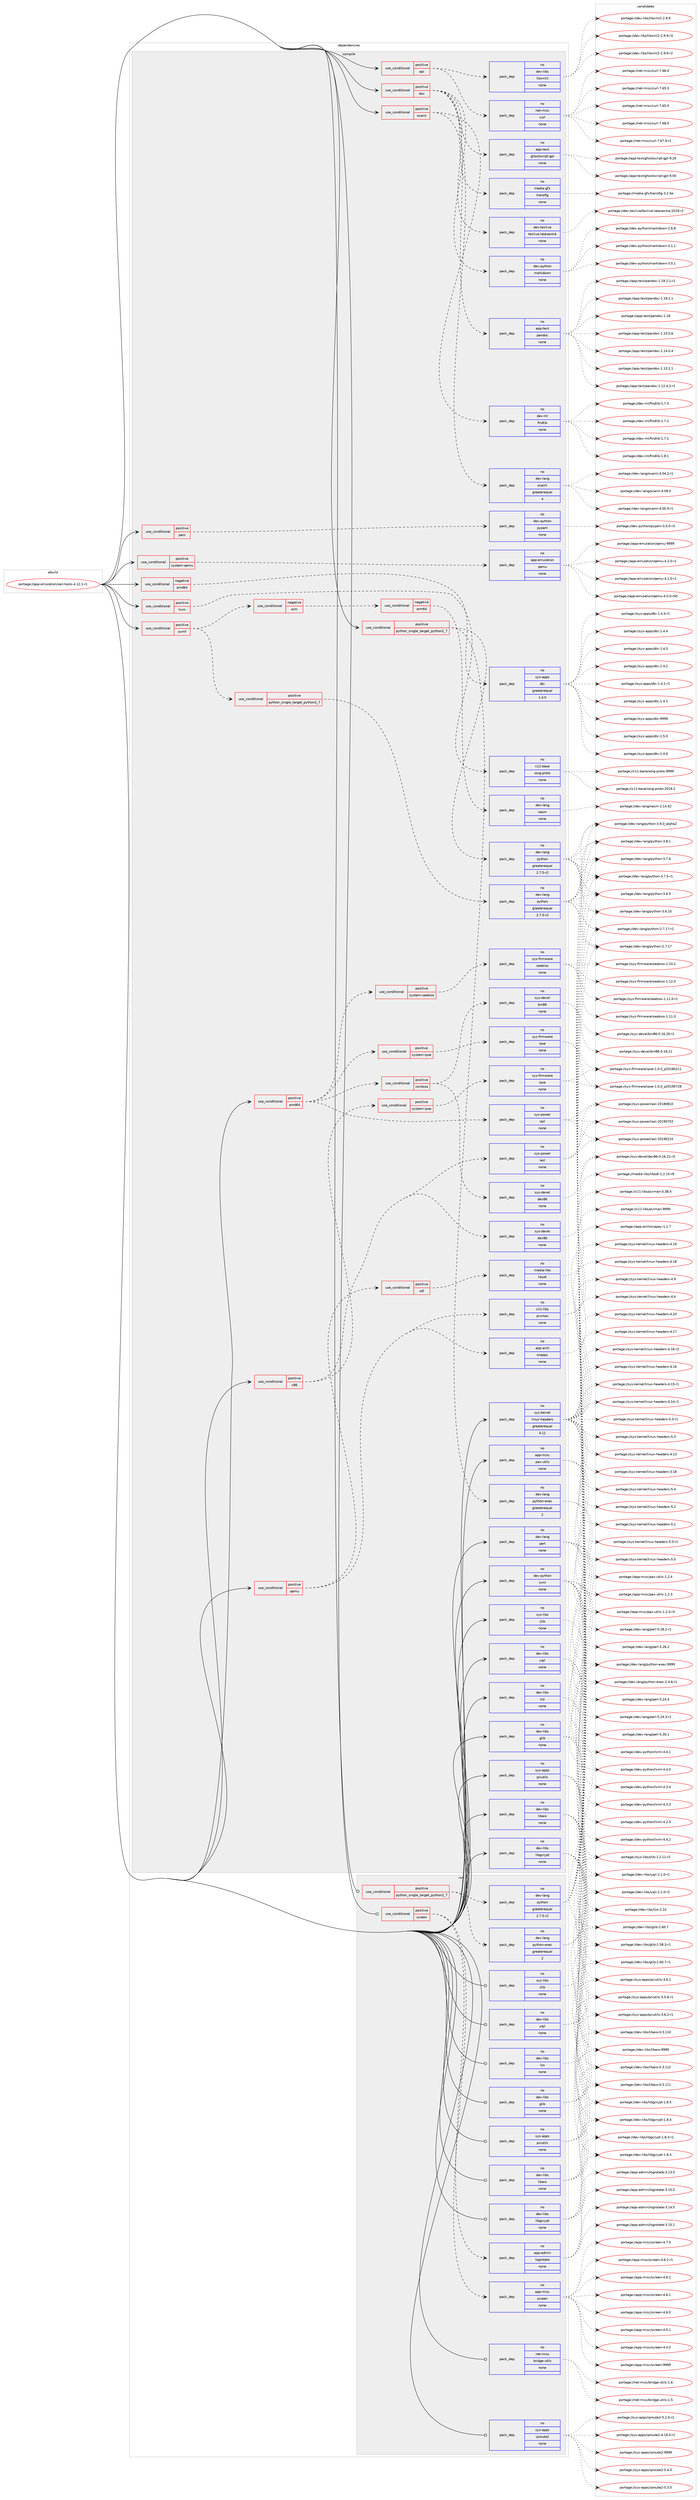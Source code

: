 digraph prolog {

# *************
# Graph options
# *************

newrank=true;
concentrate=true;
compound=true;
graph [rankdir=LR,fontname=Helvetica,fontsize=10,ranksep=1.5];#, ranksep=2.5, nodesep=0.2];
edge  [arrowhead=vee];
node  [fontname=Helvetica,fontsize=10];

# **********
# The ebuild
# **********

subgraph cluster_leftcol {
color=gray;
label=<<i>ebuild</i>>;
id [label="portage://app-emulation/xen-tools-4.12.1-r1", color=red, width=4, href="../app-emulation/xen-tools-4.12.1-r1.svg"];
}

# ****************
# The dependencies
# ****************

subgraph cluster_midcol {
color=gray;
label=<<i>dependencies</i>>;
subgraph cluster_compile {
fillcolor="#eeeeee";
style=filled;
label=<<i>compile</i>>;
subgraph cond145365 {
dependency620716 [label=<<TABLE BORDER="0" CELLBORDER="1" CELLSPACING="0" CELLPADDING="4"><TR><TD ROWSPAN="3" CELLPADDING="10">use_conditional</TD></TR><TR><TD>negative</TD></TR><TR><TD>amd64</TD></TR></TABLE>>, shape=none, color=red];
subgraph pack467023 {
dependency620717 [label=<<TABLE BORDER="0" CELLBORDER="1" CELLSPACING="0" CELLPADDING="4" WIDTH="220"><TR><TD ROWSPAN="6" CELLPADDING="30">pack_dep</TD></TR><TR><TD WIDTH="110">no</TD></TR><TR><TD>sys-apps</TD></TR><TR><TD>dtc</TD></TR><TR><TD>greaterequal</TD></TR><TR><TD>1.4.0</TD></TR></TABLE>>, shape=none, color=blue];
}
dependency620716:e -> dependency620717:w [weight=20,style="dashed",arrowhead="vee"];
}
id:e -> dependency620716:w [weight=20,style="solid",arrowhead="vee"];
subgraph cond145366 {
dependency620718 [label=<<TABLE BORDER="0" CELLBORDER="1" CELLSPACING="0" CELLPADDING="4"><TR><TD ROWSPAN="3" CELLPADDING="10">use_conditional</TD></TR><TR><TD>positive</TD></TR><TR><TD>amd64</TD></TR></TABLE>>, shape=none, color=red];
subgraph pack467024 {
dependency620719 [label=<<TABLE BORDER="0" CELLBORDER="1" CELLSPACING="0" CELLPADDING="4" WIDTH="220"><TR><TD ROWSPAN="6" CELLPADDING="30">pack_dep</TD></TR><TR><TD WIDTH="110">no</TD></TR><TR><TD>sys-power</TD></TR><TR><TD>iasl</TD></TR><TR><TD>none</TD></TR><TR><TD></TD></TR></TABLE>>, shape=none, color=blue];
}
dependency620718:e -> dependency620719:w [weight=20,style="dashed",arrowhead="vee"];
subgraph cond145367 {
dependency620720 [label=<<TABLE BORDER="0" CELLBORDER="1" CELLSPACING="0" CELLPADDING="4"><TR><TD ROWSPAN="3" CELLPADDING="10">use_conditional</TD></TR><TR><TD>positive</TD></TR><TR><TD>system-seabios</TD></TR></TABLE>>, shape=none, color=red];
subgraph pack467025 {
dependency620721 [label=<<TABLE BORDER="0" CELLBORDER="1" CELLSPACING="0" CELLPADDING="4" WIDTH="220"><TR><TD ROWSPAN="6" CELLPADDING="30">pack_dep</TD></TR><TR><TD WIDTH="110">no</TD></TR><TR><TD>sys-firmware</TD></TR><TR><TD>seabios</TD></TR><TR><TD>none</TD></TR><TR><TD></TD></TR></TABLE>>, shape=none, color=blue];
}
dependency620720:e -> dependency620721:w [weight=20,style="dashed",arrowhead="vee"];
}
dependency620718:e -> dependency620720:w [weight=20,style="dashed",arrowhead="vee"];
subgraph cond145368 {
dependency620722 [label=<<TABLE BORDER="0" CELLBORDER="1" CELLSPACING="0" CELLPADDING="4"><TR><TD ROWSPAN="3" CELLPADDING="10">use_conditional</TD></TR><TR><TD>positive</TD></TR><TR><TD>system-ipxe</TD></TR></TABLE>>, shape=none, color=red];
subgraph pack467026 {
dependency620723 [label=<<TABLE BORDER="0" CELLBORDER="1" CELLSPACING="0" CELLPADDING="4" WIDTH="220"><TR><TD ROWSPAN="6" CELLPADDING="30">pack_dep</TD></TR><TR><TD WIDTH="110">no</TD></TR><TR><TD>sys-firmware</TD></TR><TR><TD>ipxe</TD></TR><TR><TD>none</TD></TR><TR><TD></TD></TR></TABLE>>, shape=none, color=blue];
}
dependency620722:e -> dependency620723:w [weight=20,style="dashed",arrowhead="vee"];
}
dependency620718:e -> dependency620722:w [weight=20,style="dashed",arrowhead="vee"];
subgraph cond145369 {
dependency620724 [label=<<TABLE BORDER="0" CELLBORDER="1" CELLSPACING="0" CELLPADDING="4"><TR><TD ROWSPAN="3" CELLPADDING="10">use_conditional</TD></TR><TR><TD>positive</TD></TR><TR><TD>rombios</TD></TR></TABLE>>, shape=none, color=red];
subgraph pack467027 {
dependency620725 [label=<<TABLE BORDER="0" CELLBORDER="1" CELLSPACING="0" CELLPADDING="4" WIDTH="220"><TR><TD ROWSPAN="6" CELLPADDING="30">pack_dep</TD></TR><TR><TD WIDTH="110">no</TD></TR><TR><TD>sys-devel</TD></TR><TR><TD>bin86</TD></TR><TR><TD>none</TD></TR><TR><TD></TD></TR></TABLE>>, shape=none, color=blue];
}
dependency620724:e -> dependency620725:w [weight=20,style="dashed",arrowhead="vee"];
subgraph pack467028 {
dependency620726 [label=<<TABLE BORDER="0" CELLBORDER="1" CELLSPACING="0" CELLPADDING="4" WIDTH="220"><TR><TD ROWSPAN="6" CELLPADDING="30">pack_dep</TD></TR><TR><TD WIDTH="110">no</TD></TR><TR><TD>sys-devel</TD></TR><TR><TD>dev86</TD></TR><TR><TD>none</TD></TR><TR><TD></TD></TR></TABLE>>, shape=none, color=blue];
}
dependency620724:e -> dependency620726:w [weight=20,style="dashed",arrowhead="vee"];
}
dependency620718:e -> dependency620724:w [weight=20,style="dashed",arrowhead="vee"];
}
id:e -> dependency620718:w [weight=20,style="solid",arrowhead="vee"];
subgraph cond145370 {
dependency620727 [label=<<TABLE BORDER="0" CELLBORDER="1" CELLSPACING="0" CELLPADDING="4"><TR><TD ROWSPAN="3" CELLPADDING="10">use_conditional</TD></TR><TR><TD>positive</TD></TR><TR><TD>api</TD></TR></TABLE>>, shape=none, color=red];
subgraph pack467029 {
dependency620728 [label=<<TABLE BORDER="0" CELLBORDER="1" CELLSPACING="0" CELLPADDING="4" WIDTH="220"><TR><TD ROWSPAN="6" CELLPADDING="30">pack_dep</TD></TR><TR><TD WIDTH="110">no</TD></TR><TR><TD>dev-libs</TD></TR><TR><TD>libxml2</TD></TR><TR><TD>none</TD></TR><TR><TD></TD></TR></TABLE>>, shape=none, color=blue];
}
dependency620727:e -> dependency620728:w [weight=20,style="dashed",arrowhead="vee"];
subgraph pack467030 {
dependency620729 [label=<<TABLE BORDER="0" CELLBORDER="1" CELLSPACING="0" CELLPADDING="4" WIDTH="220"><TR><TD ROWSPAN="6" CELLPADDING="30">pack_dep</TD></TR><TR><TD WIDTH="110">no</TD></TR><TR><TD>net-misc</TD></TR><TR><TD>curl</TD></TR><TR><TD>none</TD></TR><TR><TD></TD></TR></TABLE>>, shape=none, color=blue];
}
dependency620727:e -> dependency620729:w [weight=20,style="dashed",arrowhead="vee"];
}
id:e -> dependency620727:w [weight=20,style="solid",arrowhead="vee"];
subgraph cond145371 {
dependency620730 [label=<<TABLE BORDER="0" CELLBORDER="1" CELLSPACING="0" CELLPADDING="4"><TR><TD ROWSPAN="3" CELLPADDING="10">use_conditional</TD></TR><TR><TD>positive</TD></TR><TR><TD>doc</TD></TR></TABLE>>, shape=none, color=red];
subgraph pack467031 {
dependency620731 [label=<<TABLE BORDER="0" CELLBORDER="1" CELLSPACING="0" CELLPADDING="4" WIDTH="220"><TR><TD ROWSPAN="6" CELLPADDING="30">pack_dep</TD></TR><TR><TD WIDTH="110">no</TD></TR><TR><TD>app-text</TD></TR><TR><TD>ghostscript-gpl</TD></TR><TR><TD>none</TD></TR><TR><TD></TD></TR></TABLE>>, shape=none, color=blue];
}
dependency620730:e -> dependency620731:w [weight=20,style="dashed",arrowhead="vee"];
subgraph pack467032 {
dependency620732 [label=<<TABLE BORDER="0" CELLBORDER="1" CELLSPACING="0" CELLPADDING="4" WIDTH="220"><TR><TD ROWSPAN="6" CELLPADDING="30">pack_dep</TD></TR><TR><TD WIDTH="110">no</TD></TR><TR><TD>app-text</TD></TR><TR><TD>pandoc</TD></TR><TR><TD>none</TD></TR><TR><TD></TD></TR></TABLE>>, shape=none, color=blue];
}
dependency620730:e -> dependency620732:w [weight=20,style="dashed",arrowhead="vee"];
subgraph pack467033 {
dependency620733 [label=<<TABLE BORDER="0" CELLBORDER="1" CELLSPACING="0" CELLPADDING="4" WIDTH="220"><TR><TD ROWSPAN="6" CELLPADDING="30">pack_dep</TD></TR><TR><TD WIDTH="110">no</TD></TR><TR><TD>dev-python</TD></TR><TR><TD>markdown</TD></TR><TR><TD>none</TD></TR><TR><TD></TD></TR></TABLE>>, shape=none, color=blue];
}
dependency620730:e -> dependency620733:w [weight=20,style="dashed",arrowhead="vee"];
subgraph pack467034 {
dependency620734 [label=<<TABLE BORDER="0" CELLBORDER="1" CELLSPACING="0" CELLPADDING="4" WIDTH="220"><TR><TD ROWSPAN="6" CELLPADDING="30">pack_dep</TD></TR><TR><TD WIDTH="110">no</TD></TR><TR><TD>dev-texlive</TD></TR><TR><TD>texlive-latexextra</TD></TR><TR><TD>none</TD></TR><TR><TD></TD></TR></TABLE>>, shape=none, color=blue];
}
dependency620730:e -> dependency620734:w [weight=20,style="dashed",arrowhead="vee"];
subgraph pack467035 {
dependency620735 [label=<<TABLE BORDER="0" CELLBORDER="1" CELLSPACING="0" CELLPADDING="4" WIDTH="220"><TR><TD ROWSPAN="6" CELLPADDING="30">pack_dep</TD></TR><TR><TD WIDTH="110">no</TD></TR><TR><TD>media-gfx</TD></TR><TR><TD>transfig</TD></TR><TR><TD>none</TD></TR><TR><TD></TD></TR></TABLE>>, shape=none, color=blue];
}
dependency620730:e -> dependency620735:w [weight=20,style="dashed",arrowhead="vee"];
}
id:e -> dependency620730:w [weight=20,style="solid",arrowhead="vee"];
subgraph cond145372 {
dependency620736 [label=<<TABLE BORDER="0" CELLBORDER="1" CELLSPACING="0" CELLPADDING="4"><TR><TD ROWSPAN="3" CELLPADDING="10">use_conditional</TD></TR><TR><TD>positive</TD></TR><TR><TD>hvm</TD></TR></TABLE>>, shape=none, color=red];
subgraph pack467036 {
dependency620737 [label=<<TABLE BORDER="0" CELLBORDER="1" CELLSPACING="0" CELLPADDING="4" WIDTH="220"><TR><TD ROWSPAN="6" CELLPADDING="30">pack_dep</TD></TR><TR><TD WIDTH="110">no</TD></TR><TR><TD>x11-base</TD></TR><TR><TD>xorg-proto</TD></TR><TR><TD>none</TD></TR><TR><TD></TD></TR></TABLE>>, shape=none, color=blue];
}
dependency620736:e -> dependency620737:w [weight=20,style="dashed",arrowhead="vee"];
}
id:e -> dependency620736:w [weight=20,style="solid",arrowhead="vee"];
subgraph cond145373 {
dependency620738 [label=<<TABLE BORDER="0" CELLBORDER="1" CELLSPACING="0" CELLPADDING="4"><TR><TD ROWSPAN="3" CELLPADDING="10">use_conditional</TD></TR><TR><TD>positive</TD></TR><TR><TD>ocaml</TD></TR></TABLE>>, shape=none, color=red];
subgraph pack467037 {
dependency620739 [label=<<TABLE BORDER="0" CELLBORDER="1" CELLSPACING="0" CELLPADDING="4" WIDTH="220"><TR><TD ROWSPAN="6" CELLPADDING="30">pack_dep</TD></TR><TR><TD WIDTH="110">no</TD></TR><TR><TD>dev-ml</TD></TR><TR><TD>findlib</TD></TR><TR><TD>none</TD></TR><TR><TD></TD></TR></TABLE>>, shape=none, color=blue];
}
dependency620738:e -> dependency620739:w [weight=20,style="dashed",arrowhead="vee"];
subgraph pack467038 {
dependency620740 [label=<<TABLE BORDER="0" CELLBORDER="1" CELLSPACING="0" CELLPADDING="4" WIDTH="220"><TR><TD ROWSPAN="6" CELLPADDING="30">pack_dep</TD></TR><TR><TD WIDTH="110">no</TD></TR><TR><TD>dev-lang</TD></TR><TR><TD>ocaml</TD></TR><TR><TD>greaterequal</TD></TR><TR><TD>4</TD></TR></TABLE>>, shape=none, color=blue];
}
dependency620738:e -> dependency620740:w [weight=20,style="dashed",arrowhead="vee"];
}
id:e -> dependency620738:w [weight=20,style="solid",arrowhead="vee"];
subgraph cond145374 {
dependency620741 [label=<<TABLE BORDER="0" CELLBORDER="1" CELLSPACING="0" CELLPADDING="4"><TR><TD ROWSPAN="3" CELLPADDING="10">use_conditional</TD></TR><TR><TD>positive</TD></TR><TR><TD>ovmf</TD></TR></TABLE>>, shape=none, color=red];
subgraph cond145375 {
dependency620742 [label=<<TABLE BORDER="0" CELLBORDER="1" CELLSPACING="0" CELLPADDING="4"><TR><TD ROWSPAN="3" CELLPADDING="10">use_conditional</TD></TR><TR><TD>negative</TD></TR><TR><TD>arm</TD></TR></TABLE>>, shape=none, color=red];
subgraph cond145376 {
dependency620743 [label=<<TABLE BORDER="0" CELLBORDER="1" CELLSPACING="0" CELLPADDING="4"><TR><TD ROWSPAN="3" CELLPADDING="10">use_conditional</TD></TR><TR><TD>negative</TD></TR><TR><TD>arm64</TD></TR></TABLE>>, shape=none, color=red];
subgraph pack467039 {
dependency620744 [label=<<TABLE BORDER="0" CELLBORDER="1" CELLSPACING="0" CELLPADDING="4" WIDTH="220"><TR><TD ROWSPAN="6" CELLPADDING="30">pack_dep</TD></TR><TR><TD WIDTH="110">no</TD></TR><TR><TD>dev-lang</TD></TR><TR><TD>nasm</TD></TR><TR><TD>none</TD></TR><TR><TD></TD></TR></TABLE>>, shape=none, color=blue];
}
dependency620743:e -> dependency620744:w [weight=20,style="dashed",arrowhead="vee"];
}
dependency620742:e -> dependency620743:w [weight=20,style="dashed",arrowhead="vee"];
}
dependency620741:e -> dependency620742:w [weight=20,style="dashed",arrowhead="vee"];
subgraph cond145377 {
dependency620745 [label=<<TABLE BORDER="0" CELLBORDER="1" CELLSPACING="0" CELLPADDING="4"><TR><TD ROWSPAN="3" CELLPADDING="10">use_conditional</TD></TR><TR><TD>positive</TD></TR><TR><TD>python_single_target_python2_7</TD></TR></TABLE>>, shape=none, color=red];
subgraph pack467040 {
dependency620746 [label=<<TABLE BORDER="0" CELLBORDER="1" CELLSPACING="0" CELLPADDING="4" WIDTH="220"><TR><TD ROWSPAN="6" CELLPADDING="30">pack_dep</TD></TR><TR><TD WIDTH="110">no</TD></TR><TR><TD>dev-lang</TD></TR><TR><TD>python</TD></TR><TR><TD>greaterequal</TD></TR><TR><TD>2.7.5-r2</TD></TR></TABLE>>, shape=none, color=blue];
}
dependency620745:e -> dependency620746:w [weight=20,style="dashed",arrowhead="vee"];
}
dependency620741:e -> dependency620745:w [weight=20,style="dashed",arrowhead="vee"];
}
id:e -> dependency620741:w [weight=20,style="solid",arrowhead="vee"];
subgraph cond145378 {
dependency620747 [label=<<TABLE BORDER="0" CELLBORDER="1" CELLSPACING="0" CELLPADDING="4"><TR><TD ROWSPAN="3" CELLPADDING="10">use_conditional</TD></TR><TR><TD>positive</TD></TR><TR><TD>pam</TD></TR></TABLE>>, shape=none, color=red];
subgraph pack467041 {
dependency620748 [label=<<TABLE BORDER="0" CELLBORDER="1" CELLSPACING="0" CELLPADDING="4" WIDTH="220"><TR><TD ROWSPAN="6" CELLPADDING="30">pack_dep</TD></TR><TR><TD WIDTH="110">no</TD></TR><TR><TD>dev-python</TD></TR><TR><TD>pypam</TD></TR><TR><TD>none</TD></TR><TR><TD></TD></TR></TABLE>>, shape=none, color=blue];
}
dependency620747:e -> dependency620748:w [weight=20,style="dashed",arrowhead="vee"];
}
id:e -> dependency620747:w [weight=20,style="solid",arrowhead="vee"];
subgraph cond145379 {
dependency620749 [label=<<TABLE BORDER="0" CELLBORDER="1" CELLSPACING="0" CELLPADDING="4"><TR><TD ROWSPAN="3" CELLPADDING="10">use_conditional</TD></TR><TR><TD>positive</TD></TR><TR><TD>python_single_target_python2_7</TD></TR></TABLE>>, shape=none, color=red];
subgraph pack467042 {
dependency620750 [label=<<TABLE BORDER="0" CELLBORDER="1" CELLSPACING="0" CELLPADDING="4" WIDTH="220"><TR><TD ROWSPAN="6" CELLPADDING="30">pack_dep</TD></TR><TR><TD WIDTH="110">no</TD></TR><TR><TD>dev-lang</TD></TR><TR><TD>python</TD></TR><TR><TD>greaterequal</TD></TR><TR><TD>2.7.5-r2</TD></TR></TABLE>>, shape=none, color=blue];
}
dependency620749:e -> dependency620750:w [weight=20,style="dashed",arrowhead="vee"];
subgraph pack467043 {
dependency620751 [label=<<TABLE BORDER="0" CELLBORDER="1" CELLSPACING="0" CELLPADDING="4" WIDTH="220"><TR><TD ROWSPAN="6" CELLPADDING="30">pack_dep</TD></TR><TR><TD WIDTH="110">no</TD></TR><TR><TD>dev-lang</TD></TR><TR><TD>python-exec</TD></TR><TR><TD>greaterequal</TD></TR><TR><TD>2</TD></TR></TABLE>>, shape=none, color=blue];
}
dependency620749:e -> dependency620751:w [weight=20,style="dashed",arrowhead="vee"];
}
id:e -> dependency620749:w [weight=20,style="solid",arrowhead="vee"];
subgraph cond145380 {
dependency620752 [label=<<TABLE BORDER="0" CELLBORDER="1" CELLSPACING="0" CELLPADDING="4"><TR><TD ROWSPAN="3" CELLPADDING="10">use_conditional</TD></TR><TR><TD>positive</TD></TR><TR><TD>qemu</TD></TR></TABLE>>, shape=none, color=red];
subgraph pack467044 {
dependency620753 [label=<<TABLE BORDER="0" CELLBORDER="1" CELLSPACING="0" CELLPADDING="4" WIDTH="220"><TR><TD ROWSPAN="6" CELLPADDING="30">pack_dep</TD></TR><TR><TD WIDTH="110">no</TD></TR><TR><TD>app-arch</TD></TR><TR><TD>snappy</TD></TR><TR><TD>none</TD></TR><TR><TD></TD></TR></TABLE>>, shape=none, color=blue];
}
dependency620752:e -> dependency620753:w [weight=20,style="dashed",arrowhead="vee"];
subgraph pack467045 {
dependency620754 [label=<<TABLE BORDER="0" CELLBORDER="1" CELLSPACING="0" CELLPADDING="4" WIDTH="220"><TR><TD ROWSPAN="6" CELLPADDING="30">pack_dep</TD></TR><TR><TD WIDTH="110">no</TD></TR><TR><TD>x11-libs</TD></TR><TR><TD>pixman</TD></TR><TR><TD>none</TD></TR><TR><TD></TD></TR></TABLE>>, shape=none, color=blue];
}
dependency620752:e -> dependency620754:w [weight=20,style="dashed",arrowhead="vee"];
subgraph cond145381 {
dependency620755 [label=<<TABLE BORDER="0" CELLBORDER="1" CELLSPACING="0" CELLPADDING="4"><TR><TD ROWSPAN="3" CELLPADDING="10">use_conditional</TD></TR><TR><TD>positive</TD></TR><TR><TD>sdl</TD></TR></TABLE>>, shape=none, color=red];
subgraph pack467046 {
dependency620756 [label=<<TABLE BORDER="0" CELLBORDER="1" CELLSPACING="0" CELLPADDING="4" WIDTH="220"><TR><TD ROWSPAN="6" CELLPADDING="30">pack_dep</TD></TR><TR><TD WIDTH="110">no</TD></TR><TR><TD>media-libs</TD></TR><TR><TD>libsdl</TD></TR><TR><TD>none</TD></TR><TR><TD></TD></TR></TABLE>>, shape=none, color=blue];
}
dependency620755:e -> dependency620756:w [weight=20,style="dashed",arrowhead="vee"];
}
dependency620752:e -> dependency620755:w [weight=20,style="dashed",arrowhead="vee"];
}
id:e -> dependency620752:w [weight=20,style="solid",arrowhead="vee"];
subgraph cond145382 {
dependency620757 [label=<<TABLE BORDER="0" CELLBORDER="1" CELLSPACING="0" CELLPADDING="4"><TR><TD ROWSPAN="3" CELLPADDING="10">use_conditional</TD></TR><TR><TD>positive</TD></TR><TR><TD>system-qemu</TD></TR></TABLE>>, shape=none, color=red];
subgraph pack467047 {
dependency620758 [label=<<TABLE BORDER="0" CELLBORDER="1" CELLSPACING="0" CELLPADDING="4" WIDTH="220"><TR><TD ROWSPAN="6" CELLPADDING="30">pack_dep</TD></TR><TR><TD WIDTH="110">no</TD></TR><TR><TD>app-emulation</TD></TR><TR><TD>qemu</TD></TR><TR><TD>none</TD></TR><TR><TD></TD></TR></TABLE>>, shape=none, color=blue];
}
dependency620757:e -> dependency620758:w [weight=20,style="dashed",arrowhead="vee"];
}
id:e -> dependency620757:w [weight=20,style="solid",arrowhead="vee"];
subgraph cond145383 {
dependency620759 [label=<<TABLE BORDER="0" CELLBORDER="1" CELLSPACING="0" CELLPADDING="4"><TR><TD ROWSPAN="3" CELLPADDING="10">use_conditional</TD></TR><TR><TD>positive</TD></TR><TR><TD>x86</TD></TR></TABLE>>, shape=none, color=red];
subgraph pack467048 {
dependency620760 [label=<<TABLE BORDER="0" CELLBORDER="1" CELLSPACING="0" CELLPADDING="4" WIDTH="220"><TR><TD ROWSPAN="6" CELLPADDING="30">pack_dep</TD></TR><TR><TD WIDTH="110">no</TD></TR><TR><TD>sys-devel</TD></TR><TR><TD>dev86</TD></TR><TR><TD>none</TD></TR><TR><TD></TD></TR></TABLE>>, shape=none, color=blue];
}
dependency620759:e -> dependency620760:w [weight=20,style="dashed",arrowhead="vee"];
subgraph cond145384 {
dependency620761 [label=<<TABLE BORDER="0" CELLBORDER="1" CELLSPACING="0" CELLPADDING="4"><TR><TD ROWSPAN="3" CELLPADDING="10">use_conditional</TD></TR><TR><TD>positive</TD></TR><TR><TD>system-ipxe</TD></TR></TABLE>>, shape=none, color=red];
subgraph pack467049 {
dependency620762 [label=<<TABLE BORDER="0" CELLBORDER="1" CELLSPACING="0" CELLPADDING="4" WIDTH="220"><TR><TD ROWSPAN="6" CELLPADDING="30">pack_dep</TD></TR><TR><TD WIDTH="110">no</TD></TR><TR><TD>sys-firmware</TD></TR><TR><TD>ipxe</TD></TR><TR><TD>none</TD></TR><TR><TD></TD></TR></TABLE>>, shape=none, color=blue];
}
dependency620761:e -> dependency620762:w [weight=20,style="dashed",arrowhead="vee"];
}
dependency620759:e -> dependency620761:w [weight=20,style="dashed",arrowhead="vee"];
subgraph pack467050 {
dependency620763 [label=<<TABLE BORDER="0" CELLBORDER="1" CELLSPACING="0" CELLPADDING="4" WIDTH="220"><TR><TD ROWSPAN="6" CELLPADDING="30">pack_dep</TD></TR><TR><TD WIDTH="110">no</TD></TR><TR><TD>sys-power</TD></TR><TR><TD>iasl</TD></TR><TR><TD>none</TD></TR><TR><TD></TD></TR></TABLE>>, shape=none, color=blue];
}
dependency620759:e -> dependency620763:w [weight=20,style="dashed",arrowhead="vee"];
}
id:e -> dependency620759:w [weight=20,style="solid",arrowhead="vee"];
subgraph pack467051 {
dependency620764 [label=<<TABLE BORDER="0" CELLBORDER="1" CELLSPACING="0" CELLPADDING="4" WIDTH="220"><TR><TD ROWSPAN="6" CELLPADDING="30">pack_dep</TD></TR><TR><TD WIDTH="110">no</TD></TR><TR><TD>app-misc</TD></TR><TR><TD>pax-utils</TD></TR><TR><TD>none</TD></TR><TR><TD></TD></TR></TABLE>>, shape=none, color=blue];
}
id:e -> dependency620764:w [weight=20,style="solid",arrowhead="vee"];
subgraph pack467052 {
dependency620765 [label=<<TABLE BORDER="0" CELLBORDER="1" CELLSPACING="0" CELLPADDING="4" WIDTH="220"><TR><TD ROWSPAN="6" CELLPADDING="30">pack_dep</TD></TR><TR><TD WIDTH="110">no</TD></TR><TR><TD>dev-lang</TD></TR><TR><TD>perl</TD></TR><TR><TD>none</TD></TR><TR><TD></TD></TR></TABLE>>, shape=none, color=blue];
}
id:e -> dependency620765:w [weight=20,style="solid",arrowhead="vee"];
subgraph pack467053 {
dependency620766 [label=<<TABLE BORDER="0" CELLBORDER="1" CELLSPACING="0" CELLPADDING="4" WIDTH="220"><TR><TD ROWSPAN="6" CELLPADDING="30">pack_dep</TD></TR><TR><TD WIDTH="110">no</TD></TR><TR><TD>dev-libs</TD></TR><TR><TD>glib</TD></TR><TR><TD>none</TD></TR><TR><TD></TD></TR></TABLE>>, shape=none, color=blue];
}
id:e -> dependency620766:w [weight=20,style="solid",arrowhead="vee"];
subgraph pack467054 {
dependency620767 [label=<<TABLE BORDER="0" CELLBORDER="1" CELLSPACING="0" CELLPADDING="4" WIDTH="220"><TR><TD ROWSPAN="6" CELLPADDING="30">pack_dep</TD></TR><TR><TD WIDTH="110">no</TD></TR><TR><TD>dev-libs</TD></TR><TR><TD>libaio</TD></TR><TR><TD>none</TD></TR><TR><TD></TD></TR></TABLE>>, shape=none, color=blue];
}
id:e -> dependency620767:w [weight=20,style="solid",arrowhead="vee"];
subgraph pack467055 {
dependency620768 [label=<<TABLE BORDER="0" CELLBORDER="1" CELLSPACING="0" CELLPADDING="4" WIDTH="220"><TR><TD ROWSPAN="6" CELLPADDING="30">pack_dep</TD></TR><TR><TD WIDTH="110">no</TD></TR><TR><TD>dev-libs</TD></TR><TR><TD>libgcrypt</TD></TR><TR><TD>none</TD></TR><TR><TD></TD></TR></TABLE>>, shape=none, color=blue];
}
id:e -> dependency620768:w [weight=20,style="solid",arrowhead="vee"];
subgraph pack467056 {
dependency620769 [label=<<TABLE BORDER="0" CELLBORDER="1" CELLSPACING="0" CELLPADDING="4" WIDTH="220"><TR><TD ROWSPAN="6" CELLPADDING="30">pack_dep</TD></TR><TR><TD WIDTH="110">no</TD></TR><TR><TD>dev-libs</TD></TR><TR><TD>lzo</TD></TR><TR><TD>none</TD></TR><TR><TD></TD></TR></TABLE>>, shape=none, color=blue];
}
id:e -> dependency620769:w [weight=20,style="solid",arrowhead="vee"];
subgraph pack467057 {
dependency620770 [label=<<TABLE BORDER="0" CELLBORDER="1" CELLSPACING="0" CELLPADDING="4" WIDTH="220"><TR><TD ROWSPAN="6" CELLPADDING="30">pack_dep</TD></TR><TR><TD WIDTH="110">no</TD></TR><TR><TD>dev-libs</TD></TR><TR><TD>yajl</TD></TR><TR><TD>none</TD></TR><TR><TD></TD></TR></TABLE>>, shape=none, color=blue];
}
id:e -> dependency620770:w [weight=20,style="solid",arrowhead="vee"];
subgraph pack467058 {
dependency620771 [label=<<TABLE BORDER="0" CELLBORDER="1" CELLSPACING="0" CELLPADDING="4" WIDTH="220"><TR><TD ROWSPAN="6" CELLPADDING="30">pack_dep</TD></TR><TR><TD WIDTH="110">no</TD></TR><TR><TD>dev-python</TD></TR><TR><TD>lxml</TD></TR><TR><TD>none</TD></TR><TR><TD></TD></TR></TABLE>>, shape=none, color=blue];
}
id:e -> dependency620771:w [weight=20,style="solid",arrowhead="vee"];
subgraph pack467059 {
dependency620772 [label=<<TABLE BORDER="0" CELLBORDER="1" CELLSPACING="0" CELLPADDING="4" WIDTH="220"><TR><TD ROWSPAN="6" CELLPADDING="30">pack_dep</TD></TR><TR><TD WIDTH="110">no</TD></TR><TR><TD>sys-apps</TD></TR><TR><TD>pciutils</TD></TR><TR><TD>none</TD></TR><TR><TD></TD></TR></TABLE>>, shape=none, color=blue];
}
id:e -> dependency620772:w [weight=20,style="solid",arrowhead="vee"];
subgraph pack467060 {
dependency620773 [label=<<TABLE BORDER="0" CELLBORDER="1" CELLSPACING="0" CELLPADDING="4" WIDTH="220"><TR><TD ROWSPAN="6" CELLPADDING="30">pack_dep</TD></TR><TR><TD WIDTH="110">no</TD></TR><TR><TD>sys-kernel</TD></TR><TR><TD>linux-headers</TD></TR><TR><TD>greaterequal</TD></TR><TR><TD>4.11</TD></TR></TABLE>>, shape=none, color=blue];
}
id:e -> dependency620773:w [weight=20,style="solid",arrowhead="vee"];
subgraph pack467061 {
dependency620774 [label=<<TABLE BORDER="0" CELLBORDER="1" CELLSPACING="0" CELLPADDING="4" WIDTH="220"><TR><TD ROWSPAN="6" CELLPADDING="30">pack_dep</TD></TR><TR><TD WIDTH="110">no</TD></TR><TR><TD>sys-libs</TD></TR><TR><TD>zlib</TD></TR><TR><TD>none</TD></TR><TR><TD></TD></TR></TABLE>>, shape=none, color=blue];
}
id:e -> dependency620774:w [weight=20,style="solid",arrowhead="vee"];
}
subgraph cluster_compileandrun {
fillcolor="#eeeeee";
style=filled;
label=<<i>compile and run</i>>;
}
subgraph cluster_run {
fillcolor="#eeeeee";
style=filled;
label=<<i>run</i>>;
subgraph cond145385 {
dependency620775 [label=<<TABLE BORDER="0" CELLBORDER="1" CELLSPACING="0" CELLPADDING="4"><TR><TD ROWSPAN="3" CELLPADDING="10">use_conditional</TD></TR><TR><TD>positive</TD></TR><TR><TD>python_single_target_python2_7</TD></TR></TABLE>>, shape=none, color=red];
subgraph pack467062 {
dependency620776 [label=<<TABLE BORDER="0" CELLBORDER="1" CELLSPACING="0" CELLPADDING="4" WIDTH="220"><TR><TD ROWSPAN="6" CELLPADDING="30">pack_dep</TD></TR><TR><TD WIDTH="110">no</TD></TR><TR><TD>dev-lang</TD></TR><TR><TD>python</TD></TR><TR><TD>greaterequal</TD></TR><TR><TD>2.7.5-r2</TD></TR></TABLE>>, shape=none, color=blue];
}
dependency620775:e -> dependency620776:w [weight=20,style="dashed",arrowhead="vee"];
subgraph pack467063 {
dependency620777 [label=<<TABLE BORDER="0" CELLBORDER="1" CELLSPACING="0" CELLPADDING="4" WIDTH="220"><TR><TD ROWSPAN="6" CELLPADDING="30">pack_dep</TD></TR><TR><TD WIDTH="110">no</TD></TR><TR><TD>dev-lang</TD></TR><TR><TD>python-exec</TD></TR><TR><TD>greaterequal</TD></TR><TR><TD>2</TD></TR></TABLE>>, shape=none, color=blue];
}
dependency620775:e -> dependency620777:w [weight=20,style="dashed",arrowhead="vee"];
}
id:e -> dependency620775:w [weight=20,style="solid",arrowhead="odot"];
subgraph cond145386 {
dependency620778 [label=<<TABLE BORDER="0" CELLBORDER="1" CELLSPACING="0" CELLPADDING="4"><TR><TD ROWSPAN="3" CELLPADDING="10">use_conditional</TD></TR><TR><TD>positive</TD></TR><TR><TD>screen</TD></TR></TABLE>>, shape=none, color=red];
subgraph pack467064 {
dependency620779 [label=<<TABLE BORDER="0" CELLBORDER="1" CELLSPACING="0" CELLPADDING="4" WIDTH="220"><TR><TD ROWSPAN="6" CELLPADDING="30">pack_dep</TD></TR><TR><TD WIDTH="110">no</TD></TR><TR><TD>app-misc</TD></TR><TR><TD>screen</TD></TR><TR><TD>none</TD></TR><TR><TD></TD></TR></TABLE>>, shape=none, color=blue];
}
dependency620778:e -> dependency620779:w [weight=20,style="dashed",arrowhead="vee"];
subgraph pack467065 {
dependency620780 [label=<<TABLE BORDER="0" CELLBORDER="1" CELLSPACING="0" CELLPADDING="4" WIDTH="220"><TR><TD ROWSPAN="6" CELLPADDING="30">pack_dep</TD></TR><TR><TD WIDTH="110">no</TD></TR><TR><TD>app-admin</TD></TR><TR><TD>logrotate</TD></TR><TR><TD>none</TD></TR><TR><TD></TD></TR></TABLE>>, shape=none, color=blue];
}
dependency620778:e -> dependency620780:w [weight=20,style="dashed",arrowhead="vee"];
}
id:e -> dependency620778:w [weight=20,style="solid",arrowhead="odot"];
subgraph pack467066 {
dependency620781 [label=<<TABLE BORDER="0" CELLBORDER="1" CELLSPACING="0" CELLPADDING="4" WIDTH="220"><TR><TD ROWSPAN="6" CELLPADDING="30">pack_dep</TD></TR><TR><TD WIDTH="110">no</TD></TR><TR><TD>dev-libs</TD></TR><TR><TD>glib</TD></TR><TR><TD>none</TD></TR><TR><TD></TD></TR></TABLE>>, shape=none, color=blue];
}
id:e -> dependency620781:w [weight=20,style="solid",arrowhead="odot"];
subgraph pack467067 {
dependency620782 [label=<<TABLE BORDER="0" CELLBORDER="1" CELLSPACING="0" CELLPADDING="4" WIDTH="220"><TR><TD ROWSPAN="6" CELLPADDING="30">pack_dep</TD></TR><TR><TD WIDTH="110">no</TD></TR><TR><TD>dev-libs</TD></TR><TR><TD>libaio</TD></TR><TR><TD>none</TD></TR><TR><TD></TD></TR></TABLE>>, shape=none, color=blue];
}
id:e -> dependency620782:w [weight=20,style="solid",arrowhead="odot"];
subgraph pack467068 {
dependency620783 [label=<<TABLE BORDER="0" CELLBORDER="1" CELLSPACING="0" CELLPADDING="4" WIDTH="220"><TR><TD ROWSPAN="6" CELLPADDING="30">pack_dep</TD></TR><TR><TD WIDTH="110">no</TD></TR><TR><TD>dev-libs</TD></TR><TR><TD>libgcrypt</TD></TR><TR><TD>none</TD></TR><TR><TD></TD></TR></TABLE>>, shape=none, color=blue];
}
id:e -> dependency620783:w [weight=20,style="solid",arrowhead="odot"];
subgraph pack467069 {
dependency620784 [label=<<TABLE BORDER="0" CELLBORDER="1" CELLSPACING="0" CELLPADDING="4" WIDTH="220"><TR><TD ROWSPAN="6" CELLPADDING="30">pack_dep</TD></TR><TR><TD WIDTH="110">no</TD></TR><TR><TD>dev-libs</TD></TR><TR><TD>lzo</TD></TR><TR><TD>none</TD></TR><TR><TD></TD></TR></TABLE>>, shape=none, color=blue];
}
id:e -> dependency620784:w [weight=20,style="solid",arrowhead="odot"];
subgraph pack467070 {
dependency620785 [label=<<TABLE BORDER="0" CELLBORDER="1" CELLSPACING="0" CELLPADDING="4" WIDTH="220"><TR><TD ROWSPAN="6" CELLPADDING="30">pack_dep</TD></TR><TR><TD WIDTH="110">no</TD></TR><TR><TD>dev-libs</TD></TR><TR><TD>yajl</TD></TR><TR><TD>none</TD></TR><TR><TD></TD></TR></TABLE>>, shape=none, color=blue];
}
id:e -> dependency620785:w [weight=20,style="solid",arrowhead="odot"];
subgraph pack467071 {
dependency620786 [label=<<TABLE BORDER="0" CELLBORDER="1" CELLSPACING="0" CELLPADDING="4" WIDTH="220"><TR><TD ROWSPAN="6" CELLPADDING="30">pack_dep</TD></TR><TR><TD WIDTH="110">no</TD></TR><TR><TD>net-misc</TD></TR><TR><TD>bridge-utils</TD></TR><TR><TD>none</TD></TR><TR><TD></TD></TR></TABLE>>, shape=none, color=blue];
}
id:e -> dependency620786:w [weight=20,style="solid",arrowhead="odot"];
subgraph pack467072 {
dependency620787 [label=<<TABLE BORDER="0" CELLBORDER="1" CELLSPACING="0" CELLPADDING="4" WIDTH="220"><TR><TD ROWSPAN="6" CELLPADDING="30">pack_dep</TD></TR><TR><TD WIDTH="110">no</TD></TR><TR><TD>sys-apps</TD></TR><TR><TD>iproute2</TD></TR><TR><TD>none</TD></TR><TR><TD></TD></TR></TABLE>>, shape=none, color=blue];
}
id:e -> dependency620787:w [weight=20,style="solid",arrowhead="odot"];
subgraph pack467073 {
dependency620788 [label=<<TABLE BORDER="0" CELLBORDER="1" CELLSPACING="0" CELLPADDING="4" WIDTH="220"><TR><TD ROWSPAN="6" CELLPADDING="30">pack_dep</TD></TR><TR><TD WIDTH="110">no</TD></TR><TR><TD>sys-apps</TD></TR><TR><TD>pciutils</TD></TR><TR><TD>none</TD></TR><TR><TD></TD></TR></TABLE>>, shape=none, color=blue];
}
id:e -> dependency620788:w [weight=20,style="solid",arrowhead="odot"];
subgraph pack467074 {
dependency620789 [label=<<TABLE BORDER="0" CELLBORDER="1" CELLSPACING="0" CELLPADDING="4" WIDTH="220"><TR><TD ROWSPAN="6" CELLPADDING="30">pack_dep</TD></TR><TR><TD WIDTH="110">no</TD></TR><TR><TD>sys-libs</TD></TR><TR><TD>zlib</TD></TR><TR><TD>none</TD></TR><TR><TD></TD></TR></TABLE>>, shape=none, color=blue];
}
id:e -> dependency620789:w [weight=20,style="solid",arrowhead="odot"];
}
}

# **************
# The candidates
# **************

subgraph cluster_choices {
rank=same;
color=gray;
label=<<i>candidates</i>>;

subgraph choice467023 {
color=black;
nodesep=1;
choice115121115459711211211547100116994557575757 [label="portage://sys-apps/dtc-9999", color=red, width=4,href="../sys-apps/dtc-9999.svg"];
choice11512111545971121121154710011699454946534648 [label="portage://sys-apps/dtc-1.5.0", color=red, width=4,href="../sys-apps/dtc-1.5.0.svg"];
choice11512111545971121121154710011699454946524654 [label="portage://sys-apps/dtc-1.4.6", color=red, width=4,href="../sys-apps/dtc-1.4.6.svg"];
choice115121115459711211211547100116994549465246524511449 [label="portage://sys-apps/dtc-1.4.4-r1", color=red, width=4,href="../sys-apps/dtc-1.4.4-r1.svg"];
choice11512111545971121121154710011699454946524652 [label="portage://sys-apps/dtc-1.4.4", color=red, width=4,href="../sys-apps/dtc-1.4.4.svg"];
choice11512111545971121121154710011699454946524651 [label="portage://sys-apps/dtc-1.4.3", color=red, width=4,href="../sys-apps/dtc-1.4.3.svg"];
choice11512111545971121121154710011699454946524650 [label="portage://sys-apps/dtc-1.4.2", color=red, width=4,href="../sys-apps/dtc-1.4.2.svg"];
choice115121115459711211211547100116994549465246494511449 [label="portage://sys-apps/dtc-1.4.1-r1", color=red, width=4,href="../sys-apps/dtc-1.4.1-r1.svg"];
choice11512111545971121121154710011699454946524649 [label="portage://sys-apps/dtc-1.4.1", color=red, width=4,href="../sys-apps/dtc-1.4.1.svg"];
dependency620717:e -> choice115121115459711211211547100116994557575757:w [style=dotted,weight="100"];
dependency620717:e -> choice11512111545971121121154710011699454946534648:w [style=dotted,weight="100"];
dependency620717:e -> choice11512111545971121121154710011699454946524654:w [style=dotted,weight="100"];
dependency620717:e -> choice115121115459711211211547100116994549465246524511449:w [style=dotted,weight="100"];
dependency620717:e -> choice11512111545971121121154710011699454946524652:w [style=dotted,weight="100"];
dependency620717:e -> choice11512111545971121121154710011699454946524651:w [style=dotted,weight="100"];
dependency620717:e -> choice11512111545971121121154710011699454946524650:w [style=dotted,weight="100"];
dependency620717:e -> choice115121115459711211211547100116994549465246494511449:w [style=dotted,weight="100"];
dependency620717:e -> choice11512111545971121121154710011699454946524649:w [style=dotted,weight="100"];
}
subgraph choice467024 {
color=black;
nodesep=1;
choice115121115451121111191011144710597115108455048495748554851 [label="portage://sys-power/iasl-20190703", color=red, width=4,href="../sys-power/iasl-20190703.svg"];
choice115121115451121111191011144710597115108455048495748504953 [label="portage://sys-power/iasl-20190215", color=red, width=4,href="../sys-power/iasl-20190215.svg"];
choice115121115451121111191011144710597115108455048495648564948 [label="portage://sys-power/iasl-20180810", color=red, width=4,href="../sys-power/iasl-20180810.svg"];
dependency620719:e -> choice115121115451121111191011144710597115108455048495748554851:w [style=dotted,weight="100"];
dependency620719:e -> choice115121115451121111191011144710597115108455048495748504953:w [style=dotted,weight="100"];
dependency620719:e -> choice115121115451121111191011144710597115108455048495648564948:w [style=dotted,weight="100"];
}
subgraph choice467025 {
color=black;
nodesep=1;
choice115121115451021051141091199711410147115101979810511111545494649504648 [label="portage://sys-firmware/seabios-1.12.0", color=red, width=4,href="../sys-firmware/seabios-1.12.0.svg"];
choice1151211154510210511410911997114101471151019798105111115454946494946484511449 [label="portage://sys-firmware/seabios-1.11.0-r1", color=red, width=4,href="../sys-firmware/seabios-1.11.0-r1.svg"];
choice115121115451021051141091199711410147115101979810511111545494649494648 [label="portage://sys-firmware/seabios-1.11.0", color=red, width=4,href="../sys-firmware/seabios-1.11.0.svg"];
choice115121115451021051141091199711410147115101979810511111545494649484650 [label="portage://sys-firmware/seabios-1.10.2", color=red, width=4,href="../sys-firmware/seabios-1.10.2.svg"];
dependency620721:e -> choice115121115451021051141091199711410147115101979810511111545494649504648:w [style=dotted,weight="100"];
dependency620721:e -> choice1151211154510210511410911997114101471151019798105111115454946494946484511449:w [style=dotted,weight="100"];
dependency620721:e -> choice115121115451021051141091199711410147115101979810511111545494649494648:w [style=dotted,weight="100"];
dependency620721:e -> choice115121115451021051141091199711410147115101979810511111545494649484650:w [style=dotted,weight="100"];
}
subgraph choice467026 {
color=black;
nodesep=1;
choice115121115451021051141091199711410147105112120101454946484648951125048495748555056 [label="portage://sys-firmware/ipxe-1.0.0_p20190728", color=red, width=4,href="../sys-firmware/ipxe-1.0.0_p20190728.svg"];
choice115121115451021051141091199711410147105112120101454946484648951125048495648504949 [label="portage://sys-firmware/ipxe-1.0.0_p20180211", color=red, width=4,href="../sys-firmware/ipxe-1.0.0_p20180211.svg"];
dependency620723:e -> choice115121115451021051141091199711410147105112120101454946484648951125048495748555056:w [style=dotted,weight="100"];
dependency620723:e -> choice115121115451021051141091199711410147105112120101454946484648951125048495648504949:w [style=dotted,weight="100"];
}
subgraph choice467027 {
color=black;
nodesep=1;
choice11512111545100101118101108479810511056544548464954465049 [label="portage://sys-devel/bin86-0.16.21", color=red, width=4,href="../sys-devel/bin86-0.16.21.svg"];
choice115121115451001011181011084798105110565445484649544650484511450 [label="portage://sys-devel/bin86-0.16.20-r2", color=red, width=4,href="../sys-devel/bin86-0.16.20-r2.svg"];
dependency620725:e -> choice11512111545100101118101108479810511056544548464954465049:w [style=dotted,weight="100"];
dependency620725:e -> choice115121115451001011181011084798105110565445484649544650484511450:w [style=dotted,weight="100"];
}
subgraph choice467028 {
color=black;
nodesep=1;
choice1151211154510010111810110847100101118565445484649544650494511451 [label="portage://sys-devel/dev86-0.16.21-r3", color=red, width=4,href="../sys-devel/dev86-0.16.21-r3.svg"];
dependency620726:e -> choice1151211154510010111810110847100101118565445484649544650494511451:w [style=dotted,weight="100"];
}
subgraph choice467029 {
color=black;
nodesep=1;
choice10010111845108105981154710810598120109108504550465746574511451 [label="portage://dev-libs/libxml2-2.9.9-r3", color=red, width=4,href="../dev-libs/libxml2-2.9.9-r3.svg"];
choice10010111845108105981154710810598120109108504550465746574511450 [label="portage://dev-libs/libxml2-2.9.9-r2", color=red, width=4,href="../dev-libs/libxml2-2.9.9-r2.svg"];
choice1001011184510810598115471081059812010910850455046574657 [label="portage://dev-libs/libxml2-2.9.9", color=red, width=4,href="../dev-libs/libxml2-2.9.9.svg"];
dependency620728:e -> choice10010111845108105981154710810598120109108504550465746574511451:w [style=dotted,weight="100"];
dependency620728:e -> choice10010111845108105981154710810598120109108504550465746574511450:w [style=dotted,weight="100"];
dependency620728:e -> choice1001011184510810598115471081059812010910850455046574657:w [style=dotted,weight="100"];
}
subgraph choice467030 {
color=black;
nodesep=1;
choice1101011164510910511599479911711410845554654564648 [label="portage://net-misc/curl-7.68.0", color=red, width=4,href="../net-misc/curl-7.68.0.svg"];
choice11010111645109105115994799117114108455546545546484511449 [label="portage://net-misc/curl-7.67.0-r1", color=red, width=4,href="../net-misc/curl-7.67.0-r1.svg"];
choice1101011164510910511599479911711410845554654544648 [label="portage://net-misc/curl-7.66.0", color=red, width=4,href="../net-misc/curl-7.66.0.svg"];
choice1101011164510910511599479911711410845554654534651 [label="portage://net-misc/curl-7.65.3", color=red, width=4,href="../net-misc/curl-7.65.3.svg"];
choice1101011164510910511599479911711410845554654534648 [label="portage://net-misc/curl-7.65.0", color=red, width=4,href="../net-misc/curl-7.65.0.svg"];
dependency620729:e -> choice1101011164510910511599479911711410845554654564648:w [style=dotted,weight="100"];
dependency620729:e -> choice11010111645109105115994799117114108455546545546484511449:w [style=dotted,weight="100"];
dependency620729:e -> choice1101011164510910511599479911711410845554654544648:w [style=dotted,weight="100"];
dependency620729:e -> choice1101011164510910511599479911711410845554654534651:w [style=dotted,weight="100"];
dependency620729:e -> choice1101011164510910511599479911711410845554654534648:w [style=dotted,weight="100"];
}
subgraph choice467031 {
color=black;
nodesep=1;
choice97112112451161011201164710310411111511611599114105112116451031121084557465348 [label="portage://app-text/ghostscript-gpl-9.50", color=red, width=4,href="../app-text/ghostscript-gpl-9.50.svg"];
choice97112112451161011201164710310411111511611599114105112116451031121084557465054 [label="portage://app-text/ghostscript-gpl-9.26", color=red, width=4,href="../app-text/ghostscript-gpl-9.26.svg"];
dependency620731:e -> choice97112112451161011201164710310411111511611599114105112116451031121084557465348:w [style=dotted,weight="100"];
dependency620731:e -> choice97112112451161011201164710310411111511611599114105112116451031121084557465054:w [style=dotted,weight="100"];
}
subgraph choice467032 {
color=black;
nodesep=1;
choice97112112451161011201164711297110100111994549464957465046494511449 [label="portage://app-text/pandoc-1.19.2.1-r1", color=red, width=4,href="../app-text/pandoc-1.19.2.1-r1.svg"];
choice9711211245116101120116471129711010011199454946495746504649 [label="portage://app-text/pandoc-1.19.2.1", color=red, width=4,href="../app-text/pandoc-1.19.2.1.svg"];
choice97112112451161011201164711297110100111994549464956 [label="portage://app-text/pandoc-1.18", color=red, width=4,href="../app-text/pandoc-1.18.svg"];
choice9711211245116101120116471129711010011199454946495346484654 [label="portage://app-text/pandoc-1.15.0.6", color=red, width=4,href="../app-text/pandoc-1.15.0.6.svg"];
choice9711211245116101120116471129711010011199454946495246484652 [label="portage://app-text/pandoc-1.14.0.4", color=red, width=4,href="../app-text/pandoc-1.14.0.4.svg"];
choice9711211245116101120116471129711010011199454946495146504649 [label="portage://app-text/pandoc-1.13.2.1", color=red, width=4,href="../app-text/pandoc-1.13.2.1.svg"];
choice97112112451161011201164711297110100111994549464950465246504511449 [label="portage://app-text/pandoc-1.12.4.2-r1", color=red, width=4,href="../app-text/pandoc-1.12.4.2-r1.svg"];
dependency620732:e -> choice97112112451161011201164711297110100111994549464957465046494511449:w [style=dotted,weight="100"];
dependency620732:e -> choice9711211245116101120116471129711010011199454946495746504649:w [style=dotted,weight="100"];
dependency620732:e -> choice97112112451161011201164711297110100111994549464956:w [style=dotted,weight="100"];
dependency620732:e -> choice9711211245116101120116471129711010011199454946495346484654:w [style=dotted,weight="100"];
dependency620732:e -> choice9711211245116101120116471129711010011199454946495246484652:w [style=dotted,weight="100"];
dependency620732:e -> choice9711211245116101120116471129711010011199454946495146504649:w [style=dotted,weight="100"];
dependency620732:e -> choice97112112451161011201164711297110100111994549464950465246504511449:w [style=dotted,weight="100"];
}
subgraph choice467033 {
color=black;
nodesep=1;
choice100101118451121211161041111104710997114107100111119110455146494649 [label="portage://dev-python/markdown-3.1.1", color=red, width=4,href="../dev-python/markdown-3.1.1.svg"];
choice100101118451121211161041111104710997114107100111119110455146484649 [label="portage://dev-python/markdown-3.0.1", color=red, width=4,href="../dev-python/markdown-3.0.1.svg"];
choice100101118451121211161041111104710997114107100111119110455046544656 [label="portage://dev-python/markdown-2.6.8", color=red, width=4,href="../dev-python/markdown-2.6.8.svg"];
dependency620733:e -> choice100101118451121211161041111104710997114107100111119110455146494649:w [style=dotted,weight="100"];
dependency620733:e -> choice100101118451121211161041111104710997114107100111119110455146484649:w [style=dotted,weight="100"];
dependency620733:e -> choice100101118451121211161041111104710997114107100111119110455046544656:w [style=dotted,weight="100"];
}
subgraph choice467034 {
color=black;
nodesep=1;
choice100101118451161011201081051181014711610112010810511810145108971161011201011201161149745504849574511450 [label="portage://dev-texlive/texlive-latexextra-2019-r2", color=red, width=4,href="../dev-texlive/texlive-latexextra-2019-r2.svg"];
dependency620734:e -> choice100101118451161011201081051181014711610112010810511810145108971161011201011201161149745504849574511450:w [style=dotted,weight="100"];
}
subgraph choice467035 {
color=black;
nodesep=1;
choice10910110010597451031021204711611497110115102105103455146504653101 [label="portage://media-gfx/transfig-3.2.5e", color=red, width=4,href="../media-gfx/transfig-3.2.5e.svg"];
dependency620735:e -> choice10910110010597451031021204711611497110115102105103455146504653101:w [style=dotted,weight="100"];
}
subgraph choice467036 {
color=black;
nodesep=1;
choice120494945989711510147120111114103451121141111161114557575757 [label="portage://x11-base/xorg-proto-9999", color=red, width=4,href="../x11-base/xorg-proto-9999.svg"];
choice1204949459897115101471201111141034511211411111611145504849574650 [label="portage://x11-base/xorg-proto-2019.2", color=red, width=4,href="../x11-base/xorg-proto-2019.2.svg"];
dependency620737:e -> choice120494945989711510147120111114103451121141111161114557575757:w [style=dotted,weight="100"];
dependency620737:e -> choice1204949459897115101471201111141034511211411111611145504849574650:w [style=dotted,weight="100"];
}
subgraph choice467037 {
color=black;
nodesep=1;
choice100101118451091084710210511010010810598454946564649 [label="portage://dev-ml/findlib-1.8.1", color=red, width=4,href="../dev-ml/findlib-1.8.1.svg"];
choice100101118451091084710210511010010810598454946554651 [label="portage://dev-ml/findlib-1.7.3", color=red, width=4,href="../dev-ml/findlib-1.7.3.svg"];
choice100101118451091084710210511010010810598454946554650 [label="portage://dev-ml/findlib-1.7.2", color=red, width=4,href="../dev-ml/findlib-1.7.2.svg"];
choice100101118451091084710210511010010810598454946554649 [label="portage://dev-ml/findlib-1.7.1", color=red, width=4,href="../dev-ml/findlib-1.7.1.svg"];
dependency620739:e -> choice100101118451091084710210511010010810598454946564649:w [style=dotted,weight="100"];
dependency620739:e -> choice100101118451091084710210511010010810598454946554651:w [style=dotted,weight="100"];
dependency620739:e -> choice100101118451091084710210511010010810598454946554650:w [style=dotted,weight="100"];
dependency620739:e -> choice100101118451091084710210511010010810598454946554649:w [style=dotted,weight="100"];
}
subgraph choice467038 {
color=black;
nodesep=1;
choice100101118451089711010347111999710910845524648574648 [label="portage://dev-lang/ocaml-4.09.0", color=red, width=4,href="../dev-lang/ocaml-4.09.0.svg"];
choice1001011184510897110103471119997109108455246485346484511449 [label="portage://dev-lang/ocaml-4.05.0-r1", color=red, width=4,href="../dev-lang/ocaml-4.05.0-r1.svg"];
choice1001011184510897110103471119997109108455246485246504511449 [label="portage://dev-lang/ocaml-4.04.2-r1", color=red, width=4,href="../dev-lang/ocaml-4.04.2-r1.svg"];
dependency620740:e -> choice100101118451089711010347111999710910845524648574648:w [style=dotted,weight="100"];
dependency620740:e -> choice1001011184510897110103471119997109108455246485346484511449:w [style=dotted,weight="100"];
dependency620740:e -> choice1001011184510897110103471119997109108455246485246504511449:w [style=dotted,weight="100"];
}
subgraph choice467039 {
color=black;
nodesep=1;
choice100101118451089711010347110971151094550464952464850 [label="portage://dev-lang/nasm-2.14.02", color=red, width=4,href="../dev-lang/nasm-2.14.02.svg"];
dependency620744:e -> choice100101118451089711010347110971151094550464952464850:w [style=dotted,weight="100"];
}
subgraph choice467040 {
color=black;
nodesep=1;
choice10010111845108971101034711212111610411111045514657464895971081121049750 [label="portage://dev-lang/python-3.9.0_alpha2", color=red, width=4,href="../dev-lang/python-3.9.0_alpha2.svg"];
choice100101118451089711010347112121116104111110455146564649 [label="portage://dev-lang/python-3.8.1", color=red, width=4,href="../dev-lang/python-3.8.1.svg"];
choice100101118451089711010347112121116104111110455146554654 [label="portage://dev-lang/python-3.7.6", color=red, width=4,href="../dev-lang/python-3.7.6.svg"];
choice1001011184510897110103471121211161041111104551465546534511449 [label="portage://dev-lang/python-3.7.5-r1", color=red, width=4,href="../dev-lang/python-3.7.5-r1.svg"];
choice100101118451089711010347112121116104111110455146544657 [label="portage://dev-lang/python-3.6.9", color=red, width=4,href="../dev-lang/python-3.6.9.svg"];
choice10010111845108971101034711212111610411111045514654464948 [label="portage://dev-lang/python-3.6.10", color=red, width=4,href="../dev-lang/python-3.6.10.svg"];
choice100101118451089711010347112121116104111110455046554649554511449 [label="portage://dev-lang/python-2.7.17-r1", color=red, width=4,href="../dev-lang/python-2.7.17-r1.svg"];
choice10010111845108971101034711212111610411111045504655464955 [label="portage://dev-lang/python-2.7.17", color=red, width=4,href="../dev-lang/python-2.7.17.svg"];
dependency620746:e -> choice10010111845108971101034711212111610411111045514657464895971081121049750:w [style=dotted,weight="100"];
dependency620746:e -> choice100101118451089711010347112121116104111110455146564649:w [style=dotted,weight="100"];
dependency620746:e -> choice100101118451089711010347112121116104111110455146554654:w [style=dotted,weight="100"];
dependency620746:e -> choice1001011184510897110103471121211161041111104551465546534511449:w [style=dotted,weight="100"];
dependency620746:e -> choice100101118451089711010347112121116104111110455146544657:w [style=dotted,weight="100"];
dependency620746:e -> choice10010111845108971101034711212111610411111045514654464948:w [style=dotted,weight="100"];
dependency620746:e -> choice100101118451089711010347112121116104111110455046554649554511449:w [style=dotted,weight="100"];
dependency620746:e -> choice10010111845108971101034711212111610411111045504655464955:w [style=dotted,weight="100"];
}
subgraph choice467041 {
color=black;
nodesep=1;
choice1001011184511212111610411111047112121112971094548465346484511451 [label="portage://dev-python/pypam-0.5.0-r3", color=red, width=4,href="../dev-python/pypam-0.5.0-r3.svg"];
dependency620748:e -> choice1001011184511212111610411111047112121112971094548465346484511451:w [style=dotted,weight="100"];
}
subgraph choice467042 {
color=black;
nodesep=1;
choice10010111845108971101034711212111610411111045514657464895971081121049750 [label="portage://dev-lang/python-3.9.0_alpha2", color=red, width=4,href="../dev-lang/python-3.9.0_alpha2.svg"];
choice100101118451089711010347112121116104111110455146564649 [label="portage://dev-lang/python-3.8.1", color=red, width=4,href="../dev-lang/python-3.8.1.svg"];
choice100101118451089711010347112121116104111110455146554654 [label="portage://dev-lang/python-3.7.6", color=red, width=4,href="../dev-lang/python-3.7.6.svg"];
choice1001011184510897110103471121211161041111104551465546534511449 [label="portage://dev-lang/python-3.7.5-r1", color=red, width=4,href="../dev-lang/python-3.7.5-r1.svg"];
choice100101118451089711010347112121116104111110455146544657 [label="portage://dev-lang/python-3.6.9", color=red, width=4,href="../dev-lang/python-3.6.9.svg"];
choice10010111845108971101034711212111610411111045514654464948 [label="portage://dev-lang/python-3.6.10", color=red, width=4,href="../dev-lang/python-3.6.10.svg"];
choice100101118451089711010347112121116104111110455046554649554511449 [label="portage://dev-lang/python-2.7.17-r1", color=red, width=4,href="../dev-lang/python-2.7.17-r1.svg"];
choice10010111845108971101034711212111610411111045504655464955 [label="portage://dev-lang/python-2.7.17", color=red, width=4,href="../dev-lang/python-2.7.17.svg"];
dependency620750:e -> choice10010111845108971101034711212111610411111045514657464895971081121049750:w [style=dotted,weight="100"];
dependency620750:e -> choice100101118451089711010347112121116104111110455146564649:w [style=dotted,weight="100"];
dependency620750:e -> choice100101118451089711010347112121116104111110455146554654:w [style=dotted,weight="100"];
dependency620750:e -> choice1001011184510897110103471121211161041111104551465546534511449:w [style=dotted,weight="100"];
dependency620750:e -> choice100101118451089711010347112121116104111110455146544657:w [style=dotted,weight="100"];
dependency620750:e -> choice10010111845108971101034711212111610411111045514654464948:w [style=dotted,weight="100"];
dependency620750:e -> choice100101118451089711010347112121116104111110455046554649554511449:w [style=dotted,weight="100"];
dependency620750:e -> choice10010111845108971101034711212111610411111045504655464955:w [style=dotted,weight="100"];
}
subgraph choice467043 {
color=black;
nodesep=1;
choice10010111845108971101034711212111610411111045101120101994557575757 [label="portage://dev-lang/python-exec-9999", color=red, width=4,href="../dev-lang/python-exec-9999.svg"];
choice10010111845108971101034711212111610411111045101120101994550465246544511449 [label="portage://dev-lang/python-exec-2.4.6-r1", color=red, width=4,href="../dev-lang/python-exec-2.4.6-r1.svg"];
dependency620751:e -> choice10010111845108971101034711212111610411111045101120101994557575757:w [style=dotted,weight="100"];
dependency620751:e -> choice10010111845108971101034711212111610411111045101120101994550465246544511449:w [style=dotted,weight="100"];
}
subgraph choice467044 {
color=black;
nodesep=1;
choice971121124597114991044711511097112112121454946494655 [label="portage://app-arch/snappy-1.1.7", color=red, width=4,href="../app-arch/snappy-1.1.7.svg"];
dependency620753:e -> choice971121124597114991044711511097112112121454946494655:w [style=dotted,weight="100"];
}
subgraph choice467045 {
color=black;
nodesep=1;
choice1204949451081059811547112105120109971104557575757 [label="portage://x11-libs/pixman-9999", color=red, width=4,href="../x11-libs/pixman-9999.svg"];
choice12049494510810598115471121051201099711045484651564652 [label="portage://x11-libs/pixman-0.38.4", color=red, width=4,href="../x11-libs/pixman-0.38.4.svg"];
dependency620754:e -> choice1204949451081059811547112105120109971104557575757:w [style=dotted,weight="100"];
dependency620754:e -> choice12049494510810598115471121051201099711045484651564652:w [style=dotted,weight="100"];
}
subgraph choice467046 {
color=black;
nodesep=1;
choice1091011001059745108105981154710810598115100108454946504649534511457 [label="portage://media-libs/libsdl-1.2.15-r9", color=red, width=4,href="../media-libs/libsdl-1.2.15-r9.svg"];
dependency620756:e -> choice1091011001059745108105981154710810598115100108454946504649534511457:w [style=dotted,weight="100"];
}
subgraph choice467047 {
color=black;
nodesep=1;
choice971121124510110911710897116105111110471131011091174557575757 [label="portage://app-emulation/qemu-9999", color=red, width=4,href="../app-emulation/qemu-9999.svg"];
choice971121124510110911710897116105111110471131011091174552465046484511449 [label="portage://app-emulation/qemu-4.2.0-r1", color=red, width=4,href="../app-emulation/qemu-4.2.0-r1.svg"];
choice971121124510110911710897116105111110471131011091174552464946484511449 [label="portage://app-emulation/qemu-4.1.0-r1", color=red, width=4,href="../app-emulation/qemu-4.1.0-r1.svg"];
choice97112112451011091171089711610511111047113101109117455246484648451145348 [label="portage://app-emulation/qemu-4.0.0-r50", color=red, width=4,href="../app-emulation/qemu-4.0.0-r50.svg"];
dependency620758:e -> choice971121124510110911710897116105111110471131011091174557575757:w [style=dotted,weight="100"];
dependency620758:e -> choice971121124510110911710897116105111110471131011091174552465046484511449:w [style=dotted,weight="100"];
dependency620758:e -> choice971121124510110911710897116105111110471131011091174552464946484511449:w [style=dotted,weight="100"];
dependency620758:e -> choice97112112451011091171089711610511111047113101109117455246484648451145348:w [style=dotted,weight="100"];
}
subgraph choice467048 {
color=black;
nodesep=1;
choice1151211154510010111810110847100101118565445484649544650494511451 [label="portage://sys-devel/dev86-0.16.21-r3", color=red, width=4,href="../sys-devel/dev86-0.16.21-r3.svg"];
dependency620760:e -> choice1151211154510010111810110847100101118565445484649544650494511451:w [style=dotted,weight="100"];
}
subgraph choice467049 {
color=black;
nodesep=1;
choice115121115451021051141091199711410147105112120101454946484648951125048495748555056 [label="portage://sys-firmware/ipxe-1.0.0_p20190728", color=red, width=4,href="../sys-firmware/ipxe-1.0.0_p20190728.svg"];
choice115121115451021051141091199711410147105112120101454946484648951125048495648504949 [label="portage://sys-firmware/ipxe-1.0.0_p20180211", color=red, width=4,href="../sys-firmware/ipxe-1.0.0_p20180211.svg"];
dependency620762:e -> choice115121115451021051141091199711410147105112120101454946484648951125048495748555056:w [style=dotted,weight="100"];
dependency620762:e -> choice115121115451021051141091199711410147105112120101454946484648951125048495648504949:w [style=dotted,weight="100"];
}
subgraph choice467050 {
color=black;
nodesep=1;
choice115121115451121111191011144710597115108455048495748554851 [label="portage://sys-power/iasl-20190703", color=red, width=4,href="../sys-power/iasl-20190703.svg"];
choice115121115451121111191011144710597115108455048495748504953 [label="portage://sys-power/iasl-20190215", color=red, width=4,href="../sys-power/iasl-20190215.svg"];
choice115121115451121111191011144710597115108455048495648564948 [label="portage://sys-power/iasl-20180810", color=red, width=4,href="../sys-power/iasl-20180810.svg"];
dependency620763:e -> choice115121115451121111191011144710597115108455048495748554851:w [style=dotted,weight="100"];
dependency620763:e -> choice115121115451121111191011144710597115108455048495748504953:w [style=dotted,weight="100"];
dependency620763:e -> choice115121115451121111191011144710597115108455048495648564948:w [style=dotted,weight="100"];
}
subgraph choice467051 {
color=black;
nodesep=1;
choice971121124510910511599471129712045117116105108115454946504652 [label="portage://app-misc/pax-utils-1.2.4", color=red, width=4,href="../app-misc/pax-utils-1.2.4.svg"];
choice9711211245109105115994711297120451171161051081154549465046514511451 [label="portage://app-misc/pax-utils-1.2.3-r3", color=red, width=4,href="../app-misc/pax-utils-1.2.3-r3.svg"];
choice971121124510910511599471129712045117116105108115454946504651 [label="portage://app-misc/pax-utils-1.2.3", color=red, width=4,href="../app-misc/pax-utils-1.2.3.svg"];
dependency620764:e -> choice971121124510910511599471129712045117116105108115454946504652:w [style=dotted,weight="100"];
dependency620764:e -> choice9711211245109105115994711297120451171161051081154549465046514511451:w [style=dotted,weight="100"];
dependency620764:e -> choice971121124510910511599471129712045117116105108115454946504651:w [style=dotted,weight="100"];
}
subgraph choice467052 {
color=black;
nodesep=1;
choice10010111845108971101034711210111410845534651484649 [label="portage://dev-lang/perl-5.30.1", color=red, width=4,href="../dev-lang/perl-5.30.1.svg"];
choice100101118451089711010347112101114108455346505646504511449 [label="portage://dev-lang/perl-5.28.2-r1", color=red, width=4,href="../dev-lang/perl-5.28.2-r1.svg"];
choice10010111845108971101034711210111410845534650544650 [label="portage://dev-lang/perl-5.26.2", color=red, width=4,href="../dev-lang/perl-5.26.2.svg"];
choice10010111845108971101034711210111410845534650524652 [label="portage://dev-lang/perl-5.24.4", color=red, width=4,href="../dev-lang/perl-5.24.4.svg"];
choice100101118451089711010347112101114108455346505246514511449 [label="portage://dev-lang/perl-5.24.3-r1", color=red, width=4,href="../dev-lang/perl-5.24.3-r1.svg"];
dependency620765:e -> choice10010111845108971101034711210111410845534651484649:w [style=dotted,weight="100"];
dependency620765:e -> choice100101118451089711010347112101114108455346505646504511449:w [style=dotted,weight="100"];
dependency620765:e -> choice10010111845108971101034711210111410845534650544650:w [style=dotted,weight="100"];
dependency620765:e -> choice10010111845108971101034711210111410845534650524652:w [style=dotted,weight="100"];
dependency620765:e -> choice100101118451089711010347112101114108455346505246514511449:w [style=dotted,weight="100"];
}
subgraph choice467053 {
color=black;
nodesep=1;
choice10010111845108105981154710310810598455046544846554511449 [label="portage://dev-libs/glib-2.60.7-r1", color=red, width=4,href="../dev-libs/glib-2.60.7-r1.svg"];
choice1001011184510810598115471031081059845504654484655 [label="portage://dev-libs/glib-2.60.7", color=red, width=4,href="../dev-libs/glib-2.60.7.svg"];
choice10010111845108105981154710310810598455046535646514511449 [label="portage://dev-libs/glib-2.58.3-r1", color=red, width=4,href="../dev-libs/glib-2.58.3-r1.svg"];
dependency620766:e -> choice10010111845108105981154710310810598455046544846554511449:w [style=dotted,weight="100"];
dependency620766:e -> choice1001011184510810598115471031081059845504654484655:w [style=dotted,weight="100"];
dependency620766:e -> choice10010111845108105981154710310810598455046535646514511449:w [style=dotted,weight="100"];
}
subgraph choice467054 {
color=black;
nodesep=1;
choice10010111845108105981154710810598971051114557575757 [label="portage://dev-libs/libaio-9999", color=red, width=4,href="../dev-libs/libaio-9999.svg"];
choice10010111845108105981154710810598971051114548465146494950 [label="portage://dev-libs/libaio-0.3.112", color=red, width=4,href="../dev-libs/libaio-0.3.112.svg"];
choice10010111845108105981154710810598971051114548465146494949 [label="portage://dev-libs/libaio-0.3.111", color=red, width=4,href="../dev-libs/libaio-0.3.111.svg"];
choice10010111845108105981154710810598971051114548465146494948 [label="portage://dev-libs/libaio-0.3.110", color=red, width=4,href="../dev-libs/libaio-0.3.110.svg"];
dependency620767:e -> choice10010111845108105981154710810598971051114557575757:w [style=dotted,weight="100"];
dependency620767:e -> choice10010111845108105981154710810598971051114548465146494950:w [style=dotted,weight="100"];
dependency620767:e -> choice10010111845108105981154710810598971051114548465146494949:w [style=dotted,weight="100"];
dependency620767:e -> choice10010111845108105981154710810598971051114548465146494948:w [style=dotted,weight="100"];
}
subgraph choice467055 {
color=black;
nodesep=1;
choice1001011184510810598115471081059810399114121112116454946564653 [label="portage://dev-libs/libgcrypt-1.8.5", color=red, width=4,href="../dev-libs/libgcrypt-1.8.5.svg"];
choice1001011184510810598115471081059810399114121112116454946564652 [label="portage://dev-libs/libgcrypt-1.8.4", color=red, width=4,href="../dev-libs/libgcrypt-1.8.4.svg"];
choice10010111845108105981154710810598103991141211121164549465646514511449 [label="portage://dev-libs/libgcrypt-1.8.3-r1", color=red, width=4,href="../dev-libs/libgcrypt-1.8.3-r1.svg"];
choice1001011184510810598115471081059810399114121112116454946564651 [label="portage://dev-libs/libgcrypt-1.8.3", color=red, width=4,href="../dev-libs/libgcrypt-1.8.3.svg"];
dependency620768:e -> choice1001011184510810598115471081059810399114121112116454946564653:w [style=dotted,weight="100"];
dependency620768:e -> choice1001011184510810598115471081059810399114121112116454946564652:w [style=dotted,weight="100"];
dependency620768:e -> choice10010111845108105981154710810598103991141211121164549465646514511449:w [style=dotted,weight="100"];
dependency620768:e -> choice1001011184510810598115471081059810399114121112116454946564651:w [style=dotted,weight="100"];
}
subgraph choice467056 {
color=black;
nodesep=1;
choice1001011184510810598115471081221114550464948 [label="portage://dev-libs/lzo-2.10", color=red, width=4,href="../dev-libs/lzo-2.10.svg"];
dependency620769:e -> choice1001011184510810598115471081221114550464948:w [style=dotted,weight="100"];
}
subgraph choice467057 {
color=black;
nodesep=1;
choice100101118451081059811547121971061084550464946484511450 [label="portage://dev-libs/yajl-2.1.0-r2", color=red, width=4,href="../dev-libs/yajl-2.1.0-r2.svg"];
choice100101118451081059811547121971061084550464946484511449 [label="portage://dev-libs/yajl-2.1.0-r1", color=red, width=4,href="../dev-libs/yajl-2.1.0-r1.svg"];
dependency620770:e -> choice100101118451081059811547121971061084550464946484511450:w [style=dotted,weight="100"];
dependency620770:e -> choice100101118451081059811547121971061084550464946484511449:w [style=dotted,weight="100"];
}
subgraph choice467058 {
color=black;
nodesep=1;
choice1001011184511212111610411111047108120109108455246524650 [label="portage://dev-python/lxml-4.4.2", color=red, width=4,href="../dev-python/lxml-4.4.2.svg"];
choice1001011184511212111610411111047108120109108455246524649 [label="portage://dev-python/lxml-4.4.1", color=red, width=4,href="../dev-python/lxml-4.4.1.svg"];
choice1001011184511212111610411111047108120109108455246524648 [label="portage://dev-python/lxml-4.4.0", color=red, width=4,href="../dev-python/lxml-4.4.0.svg"];
choice1001011184511212111610411111047108120109108455246514652 [label="portage://dev-python/lxml-4.3.4", color=red, width=4,href="../dev-python/lxml-4.3.4.svg"];
choice1001011184511212111610411111047108120109108455246514651 [label="portage://dev-python/lxml-4.3.3", color=red, width=4,href="../dev-python/lxml-4.3.3.svg"];
choice1001011184511212111610411111047108120109108455246504653 [label="portage://dev-python/lxml-4.2.5", color=red, width=4,href="../dev-python/lxml-4.2.5.svg"];
dependency620771:e -> choice1001011184511212111610411111047108120109108455246524650:w [style=dotted,weight="100"];
dependency620771:e -> choice1001011184511212111610411111047108120109108455246524649:w [style=dotted,weight="100"];
dependency620771:e -> choice1001011184511212111610411111047108120109108455246524648:w [style=dotted,weight="100"];
dependency620771:e -> choice1001011184511212111610411111047108120109108455246514652:w [style=dotted,weight="100"];
dependency620771:e -> choice1001011184511212111610411111047108120109108455246514651:w [style=dotted,weight="100"];
dependency620771:e -> choice1001011184511212111610411111047108120109108455246504653:w [style=dotted,weight="100"];
}
subgraph choice467059 {
color=black;
nodesep=1;
choice115121115459711211211547112991051171161051081154551465446504511449 [label="portage://sys-apps/pciutils-3.6.2-r1", color=red, width=4,href="../sys-apps/pciutils-3.6.2-r1.svg"];
choice11512111545971121121154711299105117116105108115455146544649 [label="portage://sys-apps/pciutils-3.6.1", color=red, width=4,href="../sys-apps/pciutils-3.6.1.svg"];
choice115121115459711211211547112991051171161051081154551465346544511449 [label="portage://sys-apps/pciutils-3.5.6-r1", color=red, width=4,href="../sys-apps/pciutils-3.5.6-r1.svg"];
dependency620772:e -> choice115121115459711211211547112991051171161051081154551465446504511449:w [style=dotted,weight="100"];
dependency620772:e -> choice11512111545971121121154711299105117116105108115455146544649:w [style=dotted,weight="100"];
dependency620772:e -> choice115121115459711211211547112991051171161051081154551465346544511449:w [style=dotted,weight="100"];
}
subgraph choice467060 {
color=black;
nodesep=1;
choice1151211154510710111411010110847108105110117120451041019710010111411545534652 [label="portage://sys-kernel/linux-headers-5.4", color=red, width=4,href="../sys-kernel/linux-headers-5.4.svg"];
choice11512111545107101114110101108471081051101171204510410197100101114115455346514511449 [label="portage://sys-kernel/linux-headers-5.3-r1", color=red, width=4,href="../sys-kernel/linux-headers-5.3-r1.svg"];
choice1151211154510710111411010110847108105110117120451041019710010111411545534651 [label="portage://sys-kernel/linux-headers-5.3", color=red, width=4,href="../sys-kernel/linux-headers-5.3.svg"];
choice1151211154510710111411010110847108105110117120451041019710010111411545534650 [label="portage://sys-kernel/linux-headers-5.2", color=red, width=4,href="../sys-kernel/linux-headers-5.2.svg"];
choice1151211154510710111411010110847108105110117120451041019710010111411545534649 [label="portage://sys-kernel/linux-headers-5.1", color=red, width=4,href="../sys-kernel/linux-headers-5.1.svg"];
choice11512111545107101114110101108471081051101171204510410197100101114115455346484511449 [label="portage://sys-kernel/linux-headers-5.0-r1", color=red, width=4,href="../sys-kernel/linux-headers-5.0-r1.svg"];
choice1151211154510710111411010110847108105110117120451041019710010111411545534648 [label="portage://sys-kernel/linux-headers-5.0", color=red, width=4,href="../sys-kernel/linux-headers-5.0.svg"];
choice1151211154510710111411010110847108105110117120451041019710010111411545524657 [label="portage://sys-kernel/linux-headers-4.9", color=red, width=4,href="../sys-kernel/linux-headers-4.9.svg"];
choice1151211154510710111411010110847108105110117120451041019710010111411545524652 [label="portage://sys-kernel/linux-headers-4.4", color=red, width=4,href="../sys-kernel/linux-headers-4.4.svg"];
choice115121115451071011141101011084710810511011712045104101971001011141154552465048 [label="portage://sys-kernel/linux-headers-4.20", color=red, width=4,href="../sys-kernel/linux-headers-4.20.svg"];
choice115121115451071011141101011084710810511011712045104101971001011141154552464957 [label="portage://sys-kernel/linux-headers-4.19", color=red, width=4,href="../sys-kernel/linux-headers-4.19.svg"];
choice115121115451071011141101011084710810511011712045104101971001011141154552464956 [label="portage://sys-kernel/linux-headers-4.18", color=red, width=4,href="../sys-kernel/linux-headers-4.18.svg"];
choice115121115451071011141101011084710810511011712045104101971001011141154552464955 [label="portage://sys-kernel/linux-headers-4.17", color=red, width=4,href="../sys-kernel/linux-headers-4.17.svg"];
choice1151211154510710111411010110847108105110117120451041019710010111411545524649544511450 [label="portage://sys-kernel/linux-headers-4.16-r2", color=red, width=4,href="../sys-kernel/linux-headers-4.16-r2.svg"];
choice115121115451071011141101011084710810511011712045104101971001011141154552464954 [label="portage://sys-kernel/linux-headers-4.16", color=red, width=4,href="../sys-kernel/linux-headers-4.16.svg"];
choice1151211154510710111411010110847108105110117120451041019710010111411545524649534511449 [label="portage://sys-kernel/linux-headers-4.15-r1", color=red, width=4,href="../sys-kernel/linux-headers-4.15-r1.svg"];
choice1151211154510710111411010110847108105110117120451041019710010111411545524649524511449 [label="portage://sys-kernel/linux-headers-4.14-r1", color=red, width=4,href="../sys-kernel/linux-headers-4.14-r1.svg"];
choice115121115451071011141101011084710810511011712045104101971001011141154552464951 [label="portage://sys-kernel/linux-headers-4.13", color=red, width=4,href="../sys-kernel/linux-headers-4.13.svg"];
choice115121115451071011141101011084710810511011712045104101971001011141154551464956 [label="portage://sys-kernel/linux-headers-3.18", color=red, width=4,href="../sys-kernel/linux-headers-3.18.svg"];
dependency620773:e -> choice1151211154510710111411010110847108105110117120451041019710010111411545534652:w [style=dotted,weight="100"];
dependency620773:e -> choice11512111545107101114110101108471081051101171204510410197100101114115455346514511449:w [style=dotted,weight="100"];
dependency620773:e -> choice1151211154510710111411010110847108105110117120451041019710010111411545534651:w [style=dotted,weight="100"];
dependency620773:e -> choice1151211154510710111411010110847108105110117120451041019710010111411545534650:w [style=dotted,weight="100"];
dependency620773:e -> choice1151211154510710111411010110847108105110117120451041019710010111411545534649:w [style=dotted,weight="100"];
dependency620773:e -> choice11512111545107101114110101108471081051101171204510410197100101114115455346484511449:w [style=dotted,weight="100"];
dependency620773:e -> choice1151211154510710111411010110847108105110117120451041019710010111411545534648:w [style=dotted,weight="100"];
dependency620773:e -> choice1151211154510710111411010110847108105110117120451041019710010111411545524657:w [style=dotted,weight="100"];
dependency620773:e -> choice1151211154510710111411010110847108105110117120451041019710010111411545524652:w [style=dotted,weight="100"];
dependency620773:e -> choice115121115451071011141101011084710810511011712045104101971001011141154552465048:w [style=dotted,weight="100"];
dependency620773:e -> choice115121115451071011141101011084710810511011712045104101971001011141154552464957:w [style=dotted,weight="100"];
dependency620773:e -> choice115121115451071011141101011084710810511011712045104101971001011141154552464956:w [style=dotted,weight="100"];
dependency620773:e -> choice115121115451071011141101011084710810511011712045104101971001011141154552464955:w [style=dotted,weight="100"];
dependency620773:e -> choice1151211154510710111411010110847108105110117120451041019710010111411545524649544511450:w [style=dotted,weight="100"];
dependency620773:e -> choice115121115451071011141101011084710810511011712045104101971001011141154552464954:w [style=dotted,weight="100"];
dependency620773:e -> choice1151211154510710111411010110847108105110117120451041019710010111411545524649534511449:w [style=dotted,weight="100"];
dependency620773:e -> choice1151211154510710111411010110847108105110117120451041019710010111411545524649524511449:w [style=dotted,weight="100"];
dependency620773:e -> choice115121115451071011141101011084710810511011712045104101971001011141154552464951:w [style=dotted,weight="100"];
dependency620773:e -> choice115121115451071011141101011084710810511011712045104101971001011141154551464956:w [style=dotted,weight="100"];
}
subgraph choice467061 {
color=black;
nodesep=1;
choice11512111545108105981154712210810598454946504649494511450 [label="portage://sys-libs/zlib-1.2.11-r2", color=red, width=4,href="../sys-libs/zlib-1.2.11-r2.svg"];
dependency620774:e -> choice11512111545108105981154712210810598454946504649494511450:w [style=dotted,weight="100"];
}
subgraph choice467062 {
color=black;
nodesep=1;
choice10010111845108971101034711212111610411111045514657464895971081121049750 [label="portage://dev-lang/python-3.9.0_alpha2", color=red, width=4,href="../dev-lang/python-3.9.0_alpha2.svg"];
choice100101118451089711010347112121116104111110455146564649 [label="portage://dev-lang/python-3.8.1", color=red, width=4,href="../dev-lang/python-3.8.1.svg"];
choice100101118451089711010347112121116104111110455146554654 [label="portage://dev-lang/python-3.7.6", color=red, width=4,href="../dev-lang/python-3.7.6.svg"];
choice1001011184510897110103471121211161041111104551465546534511449 [label="portage://dev-lang/python-3.7.5-r1", color=red, width=4,href="../dev-lang/python-3.7.5-r1.svg"];
choice100101118451089711010347112121116104111110455146544657 [label="portage://dev-lang/python-3.6.9", color=red, width=4,href="../dev-lang/python-3.6.9.svg"];
choice10010111845108971101034711212111610411111045514654464948 [label="portage://dev-lang/python-3.6.10", color=red, width=4,href="../dev-lang/python-3.6.10.svg"];
choice100101118451089711010347112121116104111110455046554649554511449 [label="portage://dev-lang/python-2.7.17-r1", color=red, width=4,href="../dev-lang/python-2.7.17-r1.svg"];
choice10010111845108971101034711212111610411111045504655464955 [label="portage://dev-lang/python-2.7.17", color=red, width=4,href="../dev-lang/python-2.7.17.svg"];
dependency620776:e -> choice10010111845108971101034711212111610411111045514657464895971081121049750:w [style=dotted,weight="100"];
dependency620776:e -> choice100101118451089711010347112121116104111110455146564649:w [style=dotted,weight="100"];
dependency620776:e -> choice100101118451089711010347112121116104111110455146554654:w [style=dotted,weight="100"];
dependency620776:e -> choice1001011184510897110103471121211161041111104551465546534511449:w [style=dotted,weight="100"];
dependency620776:e -> choice100101118451089711010347112121116104111110455146544657:w [style=dotted,weight="100"];
dependency620776:e -> choice10010111845108971101034711212111610411111045514654464948:w [style=dotted,weight="100"];
dependency620776:e -> choice100101118451089711010347112121116104111110455046554649554511449:w [style=dotted,weight="100"];
dependency620776:e -> choice10010111845108971101034711212111610411111045504655464955:w [style=dotted,weight="100"];
}
subgraph choice467063 {
color=black;
nodesep=1;
choice10010111845108971101034711212111610411111045101120101994557575757 [label="portage://dev-lang/python-exec-9999", color=red, width=4,href="../dev-lang/python-exec-9999.svg"];
choice10010111845108971101034711212111610411111045101120101994550465246544511449 [label="portage://dev-lang/python-exec-2.4.6-r1", color=red, width=4,href="../dev-lang/python-exec-2.4.6-r1.svg"];
dependency620777:e -> choice10010111845108971101034711212111610411111045101120101994557575757:w [style=dotted,weight="100"];
dependency620777:e -> choice10010111845108971101034711212111610411111045101120101994550465246544511449:w [style=dotted,weight="100"];
}
subgraph choice467064 {
color=black;
nodesep=1;
choice97112112451091051159947115991141011011104557575757 [label="portage://app-misc/screen-9999", color=red, width=4,href="../app-misc/screen-9999.svg"];
choice9711211245109105115994711599114101101110455246554648 [label="portage://app-misc/screen-4.7.0", color=red, width=4,href="../app-misc/screen-4.7.0.svg"];
choice97112112451091051159947115991141011011104552465446504511449 [label="portage://app-misc/screen-4.6.2-r1", color=red, width=4,href="../app-misc/screen-4.6.2-r1.svg"];
choice9711211245109105115994711599114101101110455246544650 [label="portage://app-misc/screen-4.6.2", color=red, width=4,href="../app-misc/screen-4.6.2.svg"];
choice9711211245109105115994711599114101101110455246544649 [label="portage://app-misc/screen-4.6.1", color=red, width=4,href="../app-misc/screen-4.6.1.svg"];
choice9711211245109105115994711599114101101110455246544648 [label="portage://app-misc/screen-4.6.0", color=red, width=4,href="../app-misc/screen-4.6.0.svg"];
choice9711211245109105115994711599114101101110455246534649 [label="portage://app-misc/screen-4.5.1", color=red, width=4,href="../app-misc/screen-4.5.1.svg"];
choice9711211245109105115994711599114101101110455246524648 [label="portage://app-misc/screen-4.4.0", color=red, width=4,href="../app-misc/screen-4.4.0.svg"];
dependency620779:e -> choice97112112451091051159947115991141011011104557575757:w [style=dotted,weight="100"];
dependency620779:e -> choice9711211245109105115994711599114101101110455246554648:w [style=dotted,weight="100"];
dependency620779:e -> choice97112112451091051159947115991141011011104552465446504511449:w [style=dotted,weight="100"];
dependency620779:e -> choice9711211245109105115994711599114101101110455246544650:w [style=dotted,weight="100"];
dependency620779:e -> choice9711211245109105115994711599114101101110455246544649:w [style=dotted,weight="100"];
dependency620779:e -> choice9711211245109105115994711599114101101110455246544648:w [style=dotted,weight="100"];
dependency620779:e -> choice9711211245109105115994711599114101101110455246534649:w [style=dotted,weight="100"];
dependency620779:e -> choice9711211245109105115994711599114101101110455246524648:w [style=dotted,weight="100"];
}
subgraph choice467065 {
color=black;
nodesep=1;
choice971121124597100109105110471081111031141111169711610145514649534649 [label="portage://app-admin/logrotate-3.15.1", color=red, width=4,href="../app-admin/logrotate-3.15.1.svg"];
choice971121124597100109105110471081111031141111169711610145514649534648 [label="portage://app-admin/logrotate-3.15.0", color=red, width=4,href="../app-admin/logrotate-3.15.0.svg"];
choice971121124597100109105110471081111031141111169711610145514649524648 [label="portage://app-admin/logrotate-3.14.0", color=red, width=4,href="../app-admin/logrotate-3.14.0.svg"];
choice971121124597100109105110471081111031141111169711610145514649514648 [label="portage://app-admin/logrotate-3.13.0", color=red, width=4,href="../app-admin/logrotate-3.13.0.svg"];
dependency620780:e -> choice971121124597100109105110471081111031141111169711610145514649534649:w [style=dotted,weight="100"];
dependency620780:e -> choice971121124597100109105110471081111031141111169711610145514649534648:w [style=dotted,weight="100"];
dependency620780:e -> choice971121124597100109105110471081111031141111169711610145514649524648:w [style=dotted,weight="100"];
dependency620780:e -> choice971121124597100109105110471081111031141111169711610145514649514648:w [style=dotted,weight="100"];
}
subgraph choice467066 {
color=black;
nodesep=1;
choice10010111845108105981154710310810598455046544846554511449 [label="portage://dev-libs/glib-2.60.7-r1", color=red, width=4,href="../dev-libs/glib-2.60.7-r1.svg"];
choice1001011184510810598115471031081059845504654484655 [label="portage://dev-libs/glib-2.60.7", color=red, width=4,href="../dev-libs/glib-2.60.7.svg"];
choice10010111845108105981154710310810598455046535646514511449 [label="portage://dev-libs/glib-2.58.3-r1", color=red, width=4,href="../dev-libs/glib-2.58.3-r1.svg"];
dependency620781:e -> choice10010111845108105981154710310810598455046544846554511449:w [style=dotted,weight="100"];
dependency620781:e -> choice1001011184510810598115471031081059845504654484655:w [style=dotted,weight="100"];
dependency620781:e -> choice10010111845108105981154710310810598455046535646514511449:w [style=dotted,weight="100"];
}
subgraph choice467067 {
color=black;
nodesep=1;
choice10010111845108105981154710810598971051114557575757 [label="portage://dev-libs/libaio-9999", color=red, width=4,href="../dev-libs/libaio-9999.svg"];
choice10010111845108105981154710810598971051114548465146494950 [label="portage://dev-libs/libaio-0.3.112", color=red, width=4,href="../dev-libs/libaio-0.3.112.svg"];
choice10010111845108105981154710810598971051114548465146494949 [label="portage://dev-libs/libaio-0.3.111", color=red, width=4,href="../dev-libs/libaio-0.3.111.svg"];
choice10010111845108105981154710810598971051114548465146494948 [label="portage://dev-libs/libaio-0.3.110", color=red, width=4,href="../dev-libs/libaio-0.3.110.svg"];
dependency620782:e -> choice10010111845108105981154710810598971051114557575757:w [style=dotted,weight="100"];
dependency620782:e -> choice10010111845108105981154710810598971051114548465146494950:w [style=dotted,weight="100"];
dependency620782:e -> choice10010111845108105981154710810598971051114548465146494949:w [style=dotted,weight="100"];
dependency620782:e -> choice10010111845108105981154710810598971051114548465146494948:w [style=dotted,weight="100"];
}
subgraph choice467068 {
color=black;
nodesep=1;
choice1001011184510810598115471081059810399114121112116454946564653 [label="portage://dev-libs/libgcrypt-1.8.5", color=red, width=4,href="../dev-libs/libgcrypt-1.8.5.svg"];
choice1001011184510810598115471081059810399114121112116454946564652 [label="portage://dev-libs/libgcrypt-1.8.4", color=red, width=4,href="../dev-libs/libgcrypt-1.8.4.svg"];
choice10010111845108105981154710810598103991141211121164549465646514511449 [label="portage://dev-libs/libgcrypt-1.8.3-r1", color=red, width=4,href="../dev-libs/libgcrypt-1.8.3-r1.svg"];
choice1001011184510810598115471081059810399114121112116454946564651 [label="portage://dev-libs/libgcrypt-1.8.3", color=red, width=4,href="../dev-libs/libgcrypt-1.8.3.svg"];
dependency620783:e -> choice1001011184510810598115471081059810399114121112116454946564653:w [style=dotted,weight="100"];
dependency620783:e -> choice1001011184510810598115471081059810399114121112116454946564652:w [style=dotted,weight="100"];
dependency620783:e -> choice10010111845108105981154710810598103991141211121164549465646514511449:w [style=dotted,weight="100"];
dependency620783:e -> choice1001011184510810598115471081059810399114121112116454946564651:w [style=dotted,weight="100"];
}
subgraph choice467069 {
color=black;
nodesep=1;
choice1001011184510810598115471081221114550464948 [label="portage://dev-libs/lzo-2.10", color=red, width=4,href="../dev-libs/lzo-2.10.svg"];
dependency620784:e -> choice1001011184510810598115471081221114550464948:w [style=dotted,weight="100"];
}
subgraph choice467070 {
color=black;
nodesep=1;
choice100101118451081059811547121971061084550464946484511450 [label="portage://dev-libs/yajl-2.1.0-r2", color=red, width=4,href="../dev-libs/yajl-2.1.0-r2.svg"];
choice100101118451081059811547121971061084550464946484511449 [label="portage://dev-libs/yajl-2.1.0-r1", color=red, width=4,href="../dev-libs/yajl-2.1.0-r1.svg"];
dependency620785:e -> choice100101118451081059811547121971061084550464946484511450:w [style=dotted,weight="100"];
dependency620785:e -> choice100101118451081059811547121971061084550464946484511449:w [style=dotted,weight="100"];
}
subgraph choice467071 {
color=black;
nodesep=1;
choice110101116451091051159947981141051001031014511711610510811545494654 [label="portage://net-misc/bridge-utils-1.6", color=red, width=4,href="../net-misc/bridge-utils-1.6.svg"];
choice110101116451091051159947981141051001031014511711610510811545494653 [label="portage://net-misc/bridge-utils-1.5", color=red, width=4,href="../net-misc/bridge-utils-1.5.svg"];
dependency620786:e -> choice110101116451091051159947981141051001031014511711610510811545494654:w [style=dotted,weight="100"];
dependency620786:e -> choice110101116451091051159947981141051001031014511711610510811545494653:w [style=dotted,weight="100"];
}
subgraph choice467072 {
color=black;
nodesep=1;
choice115121115459711211211547105112114111117116101504557575757 [label="portage://sys-apps/iproute2-9999", color=red, width=4,href="../sys-apps/iproute2-9999.svg"];
choice11512111545971121121154710511211411111711610150455346524648 [label="portage://sys-apps/iproute2-5.4.0", color=red, width=4,href="../sys-apps/iproute2-5.4.0.svg"];
choice11512111545971121121154710511211411111711610150455346514648 [label="portage://sys-apps/iproute2-5.3.0", color=red, width=4,href="../sys-apps/iproute2-5.3.0.svg"];
choice115121115459711211211547105112114111117116101504553465046484511449 [label="portage://sys-apps/iproute2-5.2.0-r1", color=red, width=4,href="../sys-apps/iproute2-5.2.0-r1.svg"];
choice11512111545971121121154710511211411111711610150455246495746484511449 [label="portage://sys-apps/iproute2-4.19.0-r1", color=red, width=4,href="../sys-apps/iproute2-4.19.0-r1.svg"];
dependency620787:e -> choice115121115459711211211547105112114111117116101504557575757:w [style=dotted,weight="100"];
dependency620787:e -> choice11512111545971121121154710511211411111711610150455346524648:w [style=dotted,weight="100"];
dependency620787:e -> choice11512111545971121121154710511211411111711610150455346514648:w [style=dotted,weight="100"];
dependency620787:e -> choice115121115459711211211547105112114111117116101504553465046484511449:w [style=dotted,weight="100"];
dependency620787:e -> choice11512111545971121121154710511211411111711610150455246495746484511449:w [style=dotted,weight="100"];
}
subgraph choice467073 {
color=black;
nodesep=1;
choice115121115459711211211547112991051171161051081154551465446504511449 [label="portage://sys-apps/pciutils-3.6.2-r1", color=red, width=4,href="../sys-apps/pciutils-3.6.2-r1.svg"];
choice11512111545971121121154711299105117116105108115455146544649 [label="portage://sys-apps/pciutils-3.6.1", color=red, width=4,href="../sys-apps/pciutils-3.6.1.svg"];
choice115121115459711211211547112991051171161051081154551465346544511449 [label="portage://sys-apps/pciutils-3.5.6-r1", color=red, width=4,href="../sys-apps/pciutils-3.5.6-r1.svg"];
dependency620788:e -> choice115121115459711211211547112991051171161051081154551465446504511449:w [style=dotted,weight="100"];
dependency620788:e -> choice11512111545971121121154711299105117116105108115455146544649:w [style=dotted,weight="100"];
dependency620788:e -> choice115121115459711211211547112991051171161051081154551465346544511449:w [style=dotted,weight="100"];
}
subgraph choice467074 {
color=black;
nodesep=1;
choice11512111545108105981154712210810598454946504649494511450 [label="portage://sys-libs/zlib-1.2.11-r2", color=red, width=4,href="../sys-libs/zlib-1.2.11-r2.svg"];
dependency620789:e -> choice11512111545108105981154712210810598454946504649494511450:w [style=dotted,weight="100"];
}
}

}
